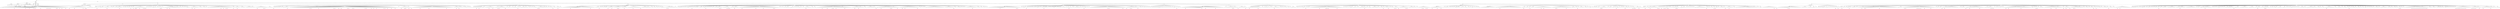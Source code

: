 digraph Tree {
	"t0" [label = "TEI"];
	"t1" [label = "teiHeader"];
	"t2" [label = "fileDesc"];
	"t3" [label = "titleStmt"];
	"t4" [label = "title"];
	"t5" [label = "author"];
	"t6" [label = "principal"];
	"t7" [label = "editor"];
	"t8" [label = "editionStmt"];
	"t9" [label = "edition"];
	"t10" [label = "respStmt"];
	"t11" [label = "name"];
	"t12" [label = "resp"];
	"t13" [label = "respStmt"];
	"t14" [label = "name"];
	"t15" [label = "resp"];
	"t16" [label = "publicationStmt"];
	"t17" [label = "publisher"];
	"t18" [label = "date"];
	"t19" [label = "availability"];
	"t20" [label = "licence"];
	"t21" [label = "idno"];
	"t22" [label = "idno"];
	"t23" [label = "idno"];
	"t24" [label = "idno"];
	"t25" [label = "idno"];
	"t26" [label = "sourceDesc"];
	"t27" [label = "profileDesc"];
	"t28" [label = "creation"];
	"t29" [label = "date"];
	"t30" [label = "langUsage"];
	"t31" [label = "language"];
	"t32" [label = "textClass"];
	"t33" [label = "keywords"];
	"t34" [label = "term"];
	"t35" [label = "text"];
	"t36" [label = "body"];
	"t37" [label = "head"];
	"t38" [label = "div"];
	"t39" [label = "head"];
	"t40" [label = "p"];
	"t41" [label = "hi"];
	"t42" [label = "p"];
	"t43" [label = "p"];
	"t44" [label = "div"];
	"t45" [label = "head"];
	"t46" [label = "div"];
	"t47" [label = "head"];
	"t48" [label = "div"];
	"t49" [label = "head"];
	"t50" [label = "sp"];
	"t51" [label = "l"];
	"t52" [label = "l"];
	"t53" [label = "sp"];
	"t54" [label = "pb"];
	"t55" [label = "l"];
	"t56" [label = "l"];
	"t57" [label = "l"];
	"t58" [label = "l"];
	"t59" [label = "l"];
	"t60" [label = "l"];
	"t61" [label = "l"];
	"t62" [label = "l"];
	"t63" [label = "l"];
	"t64" [label = "hi"];
	"t65" [label = "l"];
	"t66" [label = "l"];
	"t67" [label = "l"];
	"t68" [label = "l"];
	"t69" [label = "l"];
	"t70" [label = "l"];
	"t71" [label = "l"];
	"t72" [label = "l"];
	"t73" [label = "l"];
	"t74" [label = "ref"];
	"t75" [label = "l"];
	"t76" [label = "l"];
	"t77" [label = "l"];
	"t78" [label = "ref"];
	"t79" [label = "l"];
	"t80" [label = "l"];
	"t81" [label = "l"];
	"t82" [label = "hi"];
	"t83" [label = "l"];
	"t84" [label = "pb"];
	"t85" [label = "l"];
	"t86" [label = "hi"];
	"t87" [label = "l"];
	"t88" [label = "l"];
	"t89" [label = "l"];
	"t90" [label = "l"];
	"t91" [label = "hi"];
	"t92" [label = "l"];
	"t93" [label = "l"];
	"t94" [label = "l"];
	"t95" [label = "l"];
	"t96" [label = "l"];
	"t97" [label = "hi"];
	"t98" [label = "l"];
	"t99" [label = "hi"];
	"t100" [label = "l"];
	"t101" [label = "ref"];
	"t102" [label = "l"];
	"t103" [label = "hi"];
	"t104" [label = "l"];
	"t105" [label = "l"];
	"t106" [label = "l"];
	"t107" [label = "l"];
	"t108" [label = "l"];
	"t109" [label = "ref"];
	"t110" [label = "hi"];
	"t111" [label = "l"];
	"t112" [label = "l"];
	"t113" [label = "hi"];
	"t114" [label = "l"];
	"t115" [label = "l"];
	"t116" [label = "pb"];
	"t117" [label = "l"];
	"t118" [label = "l"];
	"t119" [label = "l"];
	"t120" [label = "hi"];
	"t121" [label = "l"];
	"t122" [label = "l"];
	"t123" [label = "sp"];
	"t124" [label = "l"];
	"t125" [label = "hi"];
	"t126" [label = "l"];
	"t127" [label = "l"];
	"t128" [label = "l"];
	"t129" [label = "l"];
	"t130" [label = "ref"];
	"t131" [label = "l"];
	"t132" [label = "l"];
	"t133" [label = "l"];
	"t134" [label = "l"];
	"t135" [label = "l"];
	"t136" [label = "l"];
	"t137" [label = "l"];
	"t138" [label = "hi"];
	"t139" [label = "l"];
	"t140" [label = "l"];
	"t141" [label = "hi"];
	"t142" [label = "pb"];
	"t143" [label = "sp"];
	"t144" [label = "l"];
	"t145" [label = "l"];
	"t146" [label = "l"];
	"t147" [label = "l"];
	"t148" [label = "l"];
	"t149" [label = "l"];
	"t150" [label = "div"];
	"t151" [label = "head"];
	"t152" [label = "sp"];
	"t153" [label = "l"];
	"t154" [label = "l"];
	"t155" [label = "l"];
	"t156" [label = "hi"];
	"t157" [label = "sp"];
	"t158" [label = "l"];
	"t159" [label = "sp"];
	"t160" [label = "l"];
	"t161" [label = "sp"];
	"t162" [label = "pb"];
	"t163" [label = "l"];
	"t164" [label = "l"];
	"t165" [label = "sp"];
	"t166" [label = "l"];
	"t167" [label = "l"];
	"t168" [label = "l"];
	"t169" [label = "ref"];
	"t170" [label = "l"];
	"t171" [label = "l"];
	"t172" [label = "sp"];
	"t173" [label = "l"];
	"t174" [label = "sp"];
	"t175" [label = "l"];
	"t176" [label = "l"];
	"t177" [label = "sp"];
	"t178" [label = "l"];
	"t179" [label = "sp"];
	"t180" [label = "l"];
	"t181" [label = "l"];
	"t182" [label = "l"];
	"t183" [label = "l"];
	"t184" [label = "pb"];
	"t185" [label = "l"];
	"t186" [label = "l"];
	"t187" [label = "sp"];
	"t188" [label = "l"];
	"t189" [label = "sp"];
	"t190" [label = "l"];
	"t191" [label = "l"];
	"t192" [label = "sp"];
	"t193" [label = "l"];
	"t194" [label = "sp"];
	"t195" [label = "l"];
	"t196" [label = "l"];
	"t197" [label = "sp"];
	"t198" [label = "l"];
	"t199" [label = "hi"];
	"t200" [label = "sp"];
	"t201" [label = "l"];
	"t202" [label = "l"];
	"t203" [label = "hi"];
	"t204" [label = "sp"];
	"t205" [label = "l"];
	"t206" [label = "l"];
	"t207" [label = "ref"];
	"t208" [label = "pb"];
	"t209" [label = "l"];
	"t210" [label = "l"];
	"t211" [label = "l"];
	"t212" [label = "hi"];
	"t213" [label = "l"];
	"t214" [label = "l"];
	"t215" [label = "l"];
	"t216" [label = "hi"];
	"t217" [label = "l"];
	"t218" [label = "ref"];
	"t219" [label = "hi"];
	"t220" [label = "sp"];
	"t221" [label = "l"];
	"t222" [label = "l"];
	"t223" [label = "sp"];
	"t224" [label = "l"];
	"t225" [label = "sp"];
	"t226" [label = "l"];
	"t227" [label = "sp"];
	"t228" [label = "l"];
	"t229" [label = "sp"];
	"t230" [label = "l"];
	"t231" [label = "sp"];
	"t232" [label = "pb"];
	"t233" [label = "l"];
	"t234" [label = "l"];
	"t235" [label = "sp"];
	"t236" [label = "l"];
	"t237" [label = "sp"];
	"t238" [label = "l"];
	"t239" [label = "sp"];
	"t240" [label = "l"];
	"t241" [label = "sp"];
	"t242" [label = "l"];
	"t243" [label = "ref"];
	"t244" [label = "ref"];
	"t245" [label = "l"];
	"t246" [label = "sp"];
	"t247" [label = "l"];
	"t248" [label = "sp"];
	"t249" [label = "l"];
	"t250" [label = "l"];
	"t251" [label = "l"];
	"t252" [label = "hi"];
	"t253" [label = "l"];
	"t254" [label = "l"];
	"t255" [label = "pb"];
	"t256" [label = "l"];
	"t257" [label = "l"];
	"t258" [label = "l"];
	"t259" [label = "l"];
	"t260" [label = "l"];
	"t261" [label = "l"];
	"t262" [label = "l"];
	"t263" [label = "sp"];
	"t264" [label = "l"];
	"t265" [label = "sp"];
	"t266" [label = "l"];
	"t267" [label = "sp"];
	"t268" [label = "l"];
	"t269" [label = "sp"];
	"t270" [label = "l"];
	"t271" [label = "sp"];
	"t272" [label = "l"];
	"t273" [label = "sp"];
	"t274" [label = "l"];
	"t275" [label = "sp"];
	"t276" [label = "pb"];
	"t277" [label = "l"];
	"t278" [label = "l"];
	"t279" [label = "sp"];
	"t280" [label = "l"];
	"t281" [label = "l"];
	"t282" [label = "hi"];
	"t283" [label = "l"];
	"t284" [label = "l"];
	"t285" [label = "hi"];
	"t286" [label = "l"];
	"t287" [label = "l"];
	"t288" [label = "l"];
	"t289" [label = "sp"];
	"t290" [label = "l"];
	"t291" [label = "l"];
	"t292" [label = "l"];
	"t293" [label = "sp"];
	"t294" [label = "l"];
	"t295" [label = "l"];
	"t296" [label = "l"];
	"t297" [label = "sp"];
	"t298" [label = "l"];
	"t299" [label = "sp"];
	"t300" [label = "pb"];
	"t301" [label = "l"];
	"t302" [label = "l"];
	"t303" [label = "l"];
	"t304" [label = "l"];
	"t305" [label = "l"];
	"t306" [label = "l"];
	"t307" [label = "l"];
	"t308" [label = "l"];
	"t309" [label = "l"];
	"t310" [label = "l"];
	"t311" [label = "ref"];
	"t312" [label = "l"];
	"t313" [label = "l"];
	"t314" [label = "hi"];
	"t315" [label = "l"];
	"t316" [label = "l"];
	"t317" [label = "hi"];
	"t318" [label = "l"];
	"t319" [label = "hi"];
	"t320" [label = "l"];
	"t321" [label = "l"];
	"t322" [label = "l"];
	"t323" [label = "l"];
	"t324" [label = "sp"];
	"t325" [label = "l"];
	"t326" [label = "hi"];
	"t327" [label = "l"];
	"t328" [label = "sp"];
	"t329" [label = "pb"];
	"t330" [label = "l"];
	"t331" [label = "ref"];
	"t332" [label = "l"];
	"t333" [label = "l"];
	"t334" [label = "sp"];
	"t335" [label = "l"];
	"t336" [label = "l"];
	"t337" [label = "l"];
	"t338" [label = "l"];
	"t339" [label = "sp"];
	"t340" [label = "l"];
	"t341" [label = "l"];
	"t342" [label = "l"];
	"t343" [label = "l"];
	"t344" [label = "l"];
	"t345" [label = "l"];
	"t346" [label = "l"];
	"t347" [label = "sp"];
	"t348" [label = "l"];
	"t349" [label = "sp"];
	"t350" [label = "l"];
	"t351" [label = "l"];
	"t352" [label = "pb"];
	"t353" [label = "l"];
	"t354" [label = "l"];
	"t355" [label = "l"];
	"t356" [label = "l"];
	"t357" [label = "l"];
	"t358" [label = "hi"];
	"t359" [label = "l"];
	"t360" [label = "hi"];
	"t361" [label = "l"];
	"t362" [label = "l"];
	"t363" [label = "sp"];
	"t364" [label = "l"];
	"t365" [label = "l"];
	"t366" [label = "l"];
	"t367" [label = "l"];
	"t368" [label = "div"];
	"t369" [label = "head"];
	"t370" [label = "pb"];
	"t371" [label = "sp"];
	"t372" [label = "l"];
	"t373" [label = "hi"];
	"t374" [label = "l"];
	"t375" [label = "sp"];
	"t376" [label = "l"];
	"t377" [label = "sp"];
	"t378" [label = "l"];
	"t379" [label = "sp"];
	"t380" [label = "l"];
	"t381" [label = "l"];
	"t382" [label = "sp"];
	"t383" [label = "l"];
	"t384" [label = "l"];
	"t385" [label = "sp"];
	"t386" [label = "pb"];
	"t387" [label = "l"];
	"t388" [label = "l"];
	"t389" [label = "l"];
	"t390" [label = "hi"];
	"t391" [label = "l"];
	"t392" [label = "sp"];
	"t393" [label = "l"];
	"t394" [label = "sp"];
	"t395" [label = "l"];
	"t396" [label = "l"];
	"t397" [label = "l"];
	"t398" [label = "l"];
	"t399" [label = "l"];
	"t400" [label = "l"];
	"t401" [label = "l"];
	"t402" [label = "l"];
	"t403" [label = "l"];
	"t404" [label = "l"];
	"t405" [label = "l"];
	"t406" [label = "l"];
	"t407" [label = "l"];
	"t408" [label = "l"];
	"t409" [label = "l"];
	"t410" [label = "l"];
	"t411" [label = "pb"];
	"t412" [label = "l"];
	"t413" [label = "ref"];
	"t414" [label = "l"];
	"t415" [label = "l"];
	"t416" [label = "l"];
	"t417" [label = "l"];
	"t418" [label = "l"];
	"t419" [label = "l"];
	"t420" [label = "hi"];
	"t421" [label = "l"];
	"t422" [label = "l"];
	"t423" [label = "l"];
	"t424" [label = "l"];
	"t425" [label = "l"];
	"t426" [label = "l"];
	"t427" [label = "l"];
	"t428" [label = "l"];
	"t429" [label = "l"];
	"t430" [label = "l"];
	"t431" [label = "l"];
	"t432" [label = "l"];
	"t433" [label = "hi"];
	"t434" [label = "l"];
	"t435" [label = "hi"];
	"t436" [label = "l"];
	"t437" [label = "l"];
	"t438" [label = "l"];
	"t439" [label = "hi"];
	"t440" [label = "l"];
	"t441" [label = "l"];
	"t442" [label = "pb"];
	"t443" [label = "l"];
	"t444" [label = "l"];
	"t445" [label = "l"];
	"t446" [label = "l"];
	"t447" [label = "l"];
	"t448" [label = "hi"];
	"t449" [label = "l"];
	"t450" [label = "hi"];
	"t451" [label = "l"];
	"t452" [label = "l"];
	"t453" [label = "l"];
	"t454" [label = "hi"];
	"t455" [label = "l"];
	"t456" [label = "hi"];
	"t457" [label = "l"];
	"t458" [label = "l"];
	"t459" [label = "l"];
	"t460" [label = "l"];
	"t461" [label = "l"];
	"t462" [label = "l"];
	"t463" [label = "l"];
	"t464" [label = "l"];
	"t465" [label = "l"];
	"t466" [label = "hi"];
	"t467" [label = "l"];
	"t468" [label = "ref"];
	"t469" [label = "l"];
	"t470" [label = "l"];
	"t471" [label = "l"];
	"t472" [label = "l"];
	"t473" [label = "hi"];
	"t474" [label = "l"];
	"t475" [label = "l"];
	"t476" [label = "pb"];
	"t477" [label = "l"];
	"t478" [label = "l"];
	"t479" [label = "hi"];
	"t480" [label = "l"];
	"t481" [label = "l"];
	"t482" [label = "l"];
	"t483" [label = "l"];
	"t484" [label = "l"];
	"t485" [label = "l"];
	"t486" [label = "hi"];
	"t487" [label = "l"];
	"t488" [label = "hi"];
	"t489" [label = "l"];
	"t490" [label = "l"];
	"t491" [label = "ref"];
	"t492" [label = "l"];
	"t493" [label = "l"];
	"t494" [label = "l"];
	"t495" [label = "ref"];
	"t496" [label = "l"];
	"t497" [label = "l"];
	"t498" [label = "l"];
	"t499" [label = "ref"];
	"t500" [label = "l"];
	"t501" [label = "l"];
	"t502" [label = "sp"];
	"t503" [label = "l"];
	"t504" [label = "sp"];
	"t505" [label = "l"];
	"t506" [label = "l"];
	"t507" [label = "pb"];
	"t508" [label = "l"];
	"t509" [label = "l"];
	"t510" [label = "l"];
	"t511" [label = "ref"];
	"t512" [label = "ref"];
	"t513" [label = "l"];
	"t514" [label = "l"];
	"t515" [label = "l"];
	"t516" [label = "ref"];
	"t517" [label = "l"];
	"t518" [label = "sp"];
	"t519" [label = "l"];
	"t520" [label = "hi"];
	"t521" [label = "sp"];
	"t522" [label = "l"];
	"t523" [label = "l"];
	"t524" [label = "l"];
	"t525" [label = "l"];
	"t526" [label = "l"];
	"t527" [label = "l"];
	"t528" [label = "l"];
	"t529" [label = "ref"];
	"t530" [label = "l"];
	"t531" [label = "l"];
	"t532" [label = "l"];
	"t533" [label = "l"];
	"t534" [label = "l"];
	"t535" [label = "l"];
	"t536" [label = "l"];
	"t537" [label = "pb"];
	"t538" [label = "l"];
	"t539" [label = "l"];
	"t540" [label = "l"];
	"t541" [label = "l"];
	"t542" [label = "l"];
	"t543" [label = "l"];
	"t544" [label = "l"];
	"t545" [label = "l"];
	"t546" [label = "l"];
	"t547" [label = "l"];
	"t548" [label = "l"];
	"t549" [label = "l"];
	"t550" [label = "l"];
	"t551" [label = "l"];
	"t552" [label = "hi"];
	"t553" [label = "l"];
	"t554" [label = "l"];
	"t555" [label = "l"];
	"t556" [label = "l"];
	"t557" [label = "l"];
	"t558" [label = "sp"];
	"t559" [label = "l"];
	"t560" [label = "l"];
	"t561" [label = "l"];
	"t562" [label = "hi"];
	"t563" [label = "l"];
	"t564" [label = "l"];
	"t565" [label = "pb"];
	"t566" [label = "l"];
	"t567" [label = "sp"];
	"t568" [label = "l"];
	"t569" [label = "sp"];
	"t570" [label = "l"];
	"t571" [label = "sp"];
	"t572" [label = "l"];
	"t573" [label = "sp"];
	"t574" [label = "l"];
	"t575" [label = "l"];
	"t576" [label = "l"];
	"t577" [label = "sp"];
	"t578" [label = "l"];
	"t579" [label = "sp"];
	"t580" [label = "l"];
	"t581" [label = "sp"];
	"t582" [label = "l"];
	"t583" [label = "div"];
	"t584" [label = "head"];
	"t585" [label = "pb"];
	"t586" [label = "sp"];
	"t587" [label = "l"];
	"t588" [label = "sp"];
	"t589" [label = "l"];
	"t590" [label = "sp"];
	"t591" [label = "l"];
	"t592" [label = "sp"];
	"t593" [label = "l"];
	"t594" [label = "ref"];
	"t595" [label = "sp"];
	"t596" [label = "l"];
	"t597" [label = "l"];
	"t598" [label = "ref"];
	"t599" [label = "l"];
	"t600" [label = "l"];
	"t601" [label = "sp"];
	"t602" [label = "pb"];
	"t603" [label = "l"];
	"t604" [label = "sp"];
	"t605" [label = "l"];
	"t606" [label = "l"];
	"t607" [label = "l"];
	"t608" [label = "l"];
	"t609" [label = "hi"];
	"t610" [label = "l"];
	"t611" [label = "l"];
	"t612" [label = "l"];
	"t613" [label = "hi"];
	"t614" [label = "l"];
	"t615" [label = "sp"];
	"t616" [label = "l"];
	"t617" [label = "sp"];
	"t618" [label = "l"];
	"t619" [label = "l"];
	"t620" [label = "hi"];
	"t621" [label = "l"];
	"t622" [label = "ref"];
	"t623" [label = "l"];
	"t624" [label = "l"];
	"t625" [label = "l"];
	"t626" [label = "l"];
	"t627" [label = "l"];
	"t628" [label = "pb"];
	"t629" [label = "sp"];
	"t630" [label = "l"];
	"t631" [label = "sp"];
	"t632" [label = "l"];
	"t633" [label = "l"];
	"t634" [label = "l"];
	"t635" [label = "sp"];
	"t636" [label = "l"];
	"t637" [label = "sp"];
	"t638" [label = "l"];
	"t639" [label = "l"];
	"t640" [label = "l"];
	"t641" [label = "l"];
	"t642" [label = "sp"];
	"t643" [label = "l"];
	"t644" [label = "hi"];
	"t645" [label = "sp"];
	"t646" [label = "l"];
	"t647" [label = "sp"];
	"t648" [label = "l"];
	"t649" [label = "sp"];
	"t650" [label = "pb"];
	"t651" [label = "l"];
	"t652" [label = "l"];
	"t653" [label = "l"];
	"t654" [label = "l"];
	"t655" [label = "sp"];
	"t656" [label = "l"];
	"t657" [label = "sp"];
	"t658" [label = "l"];
	"t659" [label = "l"];
	"t660" [label = "sp"];
	"t661" [label = "l"];
	"t662" [label = "sp"];
	"t663" [label = "l"];
	"t664" [label = "sp"];
	"t665" [label = "l"];
	"t666" [label = "l"];
	"t667" [label = "l"];
	"t668" [label = "sp"];
	"t669" [label = "l"];
	"t670" [label = "ref"];
	"t671" [label = "l"];
	"t672" [label = "pb"];
	"t673" [label = "l"];
	"t674" [label = "l"];
	"t675" [label = "l"];
	"t676" [label = "l"];
	"t677" [label = "l"];
	"t678" [label = "sp"];
	"t679" [label = "l"];
	"t680" [label = "sp"];
	"t681" [label = "l"];
	"t682" [label = "sp"];
	"t683" [label = "l"];
	"t684" [label = "sp"];
	"t685" [label = "l"];
	"t686" [label = "l"];
	"t687" [label = "l"];
	"t688" [label = "hi"];
	"t689" [label = "sp"];
	"t690" [label = "l"];
	"t691" [label = "l"];
	"t692" [label = "sp"];
	"t693" [label = "l"];
	"t694" [label = "l"];
	"t695" [label = "pb"];
	"t696" [label = "l"];
	"t697" [label = "l"];
	"t698" [label = "sp"];
	"t699" [label = "l"];
	"t700" [label = "div"];
	"t701" [label = "head"];
	"t702" [label = "pb"];
	"t703" [label = "div"];
	"t704" [label = "head"];
	"t705" [label = "sp"];
	"t706" [label = "l"];
	"t707" [label = "sp"];
	"t708" [label = "l"];
	"t709" [label = "sp"];
	"t710" [label = "l"];
	"t711" [label = "l"];
	"t712" [label = "l"];
	"t713" [label = "l"];
	"t714" [label = "l"];
	"t715" [label = "pb"];
	"t716" [label = "l"];
	"t717" [label = "l"];
	"t718" [label = "l"];
	"t719" [label = "l"];
	"t720" [label = "l"];
	"t721" [label = "l"];
	"t722" [label = "l"];
	"t723" [label = "l"];
	"t724" [label = "l"];
	"t725" [label = "l"];
	"t726" [label = "l"];
	"t727" [label = "l"];
	"t728" [label = "l"];
	"t729" [label = "l"];
	"t730" [label = "l"];
	"t731" [label = "l"];
	"t732" [label = "hi"];
	"t733" [label = "l"];
	"t734" [label = "l"];
	"t735" [label = "l"];
	"t736" [label = "sp"];
	"t737" [label = "l"];
	"t738" [label = "l"];
	"t739" [label = "l"];
	"t740" [label = "l"];
	"t741" [label = "pb"];
	"t742" [label = "sp"];
	"t743" [label = "l"];
	"t744" [label = "sp"];
	"t745" [label = "l"];
	"t746" [label = "sp"];
	"t747" [label = "l"];
	"t748" [label = "sp"];
	"t749" [label = "l"];
	"t750" [label = "l"];
	"t751" [label = "l"];
	"t752" [label = "sp"];
	"t753" [label = "l"];
	"t754" [label = "hi"];
	"t755" [label = "l"];
	"t756" [label = "l"];
	"t757" [label = "l"];
	"t758" [label = "hi"];
	"t759" [label = "l"];
	"t760" [label = "sp"];
	"t761" [label = "l"];
	"t762" [label = "l"];
	"t763" [label = "l"];
	"t764" [label = "l"];
	"t765" [label = "ref"];
	"t766" [label = "pb"];
	"t767" [label = "l"];
	"t768" [label = "l"];
	"t769" [label = "sp"];
	"t770" [label = "l"];
	"t771" [label = "l"];
	"t772" [label = "l"];
	"t773" [label = "hi"];
	"t774" [label = "l"];
	"t775" [label = "l"];
	"t776" [label = "sp"];
	"t777" [label = "l"];
	"t778" [label = "l"];
	"t779" [label = "l"];
	"t780" [label = "l"];
	"t781" [label = "l"];
	"t782" [label = "hi"];
	"t783" [label = "l"];
	"t784" [label = "l"];
	"t785" [label = "l"];
	"t786" [label = "l"];
	"t787" [label = "l"];
	"t788" [label = "l"];
	"t789" [label = "pb"];
	"t790" [label = "sp"];
	"t791" [label = "l"];
	"t792" [label = "l"];
	"t793" [label = "l"];
	"t794" [label = "l"];
	"t795" [label = "l"];
	"t796" [label = "l"];
	"t797" [label = "l"];
	"t798" [label = "sp"];
	"t799" [label = "l"];
	"t800" [label = "sp"];
	"t801" [label = "l"];
	"t802" [label = "l"];
	"t803" [label = "sp"];
	"t804" [label = "l"];
	"t805" [label = "l"];
	"t806" [label = "sp"];
	"t807" [label = "l"];
	"t808" [label = "l"];
	"t809" [label = "sp"];
	"t810" [label = "l"];
	"t811" [label = "sp"];
	"t812" [label = "l"];
	"t813" [label = "sp"];
	"t814" [label = "pb"];
	"t815" [label = "l"];
	"t816" [label = "l"];
	"t817" [label = "sp"];
	"t818" [label = "l"];
	"t819" [label = "l"];
	"t820" [label = "hi"];
	"t821" [label = "l"];
	"t822" [label = "hi"];
	"t823" [label = "l"];
	"t824" [label = "l"];
	"t825" [label = "l"];
	"t826" [label = "l"];
	"t827" [label = "l"];
	"t828" [label = "sp"];
	"t829" [label = "l"];
	"t830" [label = "sp"];
	"t831" [label = "l"];
	"t832" [label = "div"];
	"t833" [label = "head"];
	"t834" [label = "pb"];
	"t835" [label = "sp"];
	"t836" [label = "l"];
	"t837" [label = "sp"];
	"t838" [label = "l"];
	"t839" [label = "l"];
	"t840" [label = "l"];
	"t841" [label = "sp"];
	"t842" [label = "l"];
	"t843" [label = "sp"];
	"t844" [label = "l"];
	"t845" [label = "sp"];
	"t846" [label = "l"];
	"t847" [label = "sp"];
	"t848" [label = "l"];
	"t849" [label = "sp"];
	"t850" [label = "pb"];
	"t851" [label = "l"];
	"t852" [label = "sp"];
	"t853" [label = "l"];
	"t854" [label = "sp"];
	"t855" [label = "l"];
	"t856" [label = "hi"];
	"t857" [label = "sp"];
	"t858" [label = "l"];
	"t859" [label = "sp"];
	"t860" [label = "l"];
	"t861" [label = "sp"];
	"t862" [label = "l"];
	"t863" [label = "l"];
	"t864" [label = "l"];
	"t865" [label = "sp"];
	"t866" [label = "l"];
	"t867" [label = "l"];
	"t868" [label = "l"];
	"t869" [label = "sp"];
	"t870" [label = "l"];
	"t871" [label = "sp"];
	"t872" [label = "pb"];
	"t873" [label = "l"];
	"t874" [label = "hi"];
	"t875" [label = "sp"];
	"t876" [label = "l"];
	"t877" [label = "sp"];
	"t878" [label = "l"];
	"t879" [label = "sp"];
	"t880" [label = "l"];
	"t881" [label = "sp"];
	"t882" [label = "l"];
	"t883" [label = "sp"];
	"t884" [label = "l"];
	"t885" [label = "l"];
	"t886" [label = "sp"];
	"t887" [label = "l"];
	"t888" [label = "sp"];
	"t889" [label = "l"];
	"t890" [label = "l"];
	"t891" [label = "l"];
	"t892" [label = "l"];
	"t893" [label = "pb"];
	"t894" [label = "l"];
	"t895" [label = "hi"];
	"t896" [label = "l"];
	"t897" [label = "sp"];
	"t898" [label = "l"];
	"t899" [label = "l"];
	"t900" [label = "l"];
	"t901" [label = "l"];
	"t902" [label = "hi"];
	"t903" [label = "l"];
	"t904" [label = "hi"];
	"t905" [label = "ref"];
	"t906" [label = "l"];
	"t907" [label = "sp"];
	"t908" [label = "l"];
	"t909" [label = "sp"];
	"t910" [label = "l"];
	"t911" [label = "l"];
	"t912" [label = "l"];
	"t913" [label = "ref"];
	"t914" [label = "l"];
	"t915" [label = "l"];
	"t916" [label = "l"];
	"t917" [label = "sp"];
	"t918" [label = "l"];
	"t919" [label = "l"];
	"t920" [label = "l"];
	"t921" [label = "pb"];
	"t922" [label = "l"];
	"t923" [label = "l"];
	"t924" [label = "l"];
	"t925" [label = "l"];
	"t926" [label = "l"];
	"t927" [label = "l"];
	"t928" [label = "l"];
	"t929" [label = "l"];
	"t930" [label = "l"];
	"t931" [label = "l"];
	"t932" [label = "l"];
	"t933" [label = "hi"];
	"t934" [label = "l"];
	"t935" [label = "l"];
	"t936" [label = "l"];
	"t937" [label = "l"];
	"t938" [label = "l"];
	"t939" [label = "l"];
	"t940" [label = "hi"];
	"t941" [label = "l"];
	"t942" [label = "l"];
	"t943" [label = "l"];
	"t944" [label = "l"];
	"t945" [label = "l"];
	"t946" [label = "l"];
	"t947" [label = "l"];
	"t948" [label = "l"];
	"t949" [label = "pb"];
	"t950" [label = "l"];
	"t951" [label = "ref"];
	"t952" [label = "l"];
	"t953" [label = "l"];
	"t954" [label = "l"];
	"t955" [label = "sp"];
	"t956" [label = "l"];
	"t957" [label = "sp"];
	"t958" [label = "l"];
	"t959" [label = "sp"];
	"t960" [label = "l"];
	"t961" [label = "sp"];
	"t962" [label = "l"];
	"t963" [label = "sp"];
	"t964" [label = "l"];
	"t965" [label = "l"];
	"t966" [label = "l"];
	"t967" [label = "l"];
	"t968" [label = "l"];
	"t969" [label = "sp"];
	"t970" [label = "pb"];
	"t971" [label = "l"];
	"t972" [label = "l"];
	"t973" [label = "sp"];
	"t974" [label = "l"];
	"t975" [label = "sp"];
	"t976" [label = "l"];
	"t977" [label = "sp"];
	"t978" [label = "l"];
	"t979" [label = "sp"];
	"t980" [label = "l"];
	"t981" [label = "l"];
	"t982" [label = "l"];
	"t983" [label = "sp"];
	"t984" [label = "l"];
	"t985" [label = "sp"];
	"t986" [label = "l"];
	"t987" [label = "sp"];
	"t988" [label = "l"];
	"t989" [label = "l"];
	"t990" [label = "pb"];
	"t991" [label = "l"];
	"t992" [label = "l"];
	"t993" [label = "l"];
	"t994" [label = "l"];
	"t995" [label = "sp"];
	"t996" [label = "l"];
	"t997" [label = "l"];
	"t998" [label = "sp"];
	"t999" [label = "l"];
	"t1000" [label = "l"];
	"t1001" [label = "sp"];
	"t1002" [label = "l"];
	"t1003" [label = "l"];
	"t1004" [label = "l"];
	"t1005" [label = "l"];
	"t1006" [label = "l"];
	"t1007" [label = "hi"];
	"t1008" [label = "l"];
	"t1009" [label = "l"];
	"t1010" [label = "l"];
	"t1011" [label = "l"];
	"t1012" [label = "pb"];
	"t1013" [label = "l"];
	"t1014" [label = "l"];
	"t1015" [label = "l"];
	"t1016" [label = "l"];
	"t1017" [label = "hi"];
	"t1018" [label = "l"];
	"t1019" [label = "hi"];
	"t1020" [label = "l"];
	"t1021" [label = "l"];
	"t1022" [label = "hi"];
	"t1023" [label = "l"];
	"t1024" [label = "l"];
	"t1025" [label = "l"];
	"t1026" [label = "l"];
	"t1027" [label = "l"];
	"t1028" [label = "l"];
	"t1029" [label = "l"];
	"t1030" [label = "ref"];
	"t1031" [label = "l"];
	"t1032" [label = "l"];
	"t1033" [label = "l"];
	"t1034" [label = "l"];
	"t1035" [label = "sp"];
	"t1036" [label = "l"];
	"t1037" [label = "sp"];
	"t1038" [label = "l"];
	"t1039" [label = "l"];
	"t1040" [label = "l"];
	"t1041" [label = "pb"];
	"t1042" [label = "l"];
	"t1043" [label = "l"];
	"t1044" [label = "l"];
	"t1045" [label = "hi"];
	"t1046" [label = "l"];
	"t1047" [label = "l"];
	"t1048" [label = "l"];
	"t1049" [label = "sp"];
	"t1050" [label = "l"];
	"t1051" [label = "sp"];
	"t1052" [label = "l"];
	"t1053" [label = "l"];
	"t1054" [label = "sp"];
	"t1055" [label = "l"];
	"t1056" [label = "l"];
	"t1057" [label = "l"];
	"t1058" [label = "l"];
	"t1059" [label = "l"];
	"t1060" [label = "l"];
	"t1061" [label = "l"];
	"t1062" [label = "sp"];
	"t1063" [label = "l"];
	"t1064" [label = "hi"];
	"t1065" [label = "sp"];
	"t1066" [label = "pb"];
	"t1067" [label = "l"];
	"t1068" [label = "l"];
	"t1069" [label = "l"];
	"t1070" [label = "hi"];
	"t1071" [label = "l"];
	"t1072" [label = "l"];
	"t1073" [label = "l"];
	"t1074" [label = "l"];
	"t1075" [label = "l"];
	"t1076" [label = "l"];
	"t1077" [label = "l"];
	"t1078" [label = "l"];
	"t1079" [label = "hi"];
	"t1080" [label = "hi"];
	"t1081" [label = "l"];
	"t1082" [label = "l"];
	"t1083" [label = "l"];
	"t1084" [label = "l"];
	"t1085" [label = "l"];
	"t1086" [label = "hi"];
	"t1087" [label = "sp"];
	"t1088" [label = "l"];
	"t1089" [label = "sp"];
	"t1090" [label = "l"];
	"t1091" [label = "l"];
	"t1092" [label = "l"];
	"t1093" [label = "pb"];
	"t1094" [label = "l"];
	"t1095" [label = "l"];
	"t1096" [label = "hi"];
	"t1097" [label = "l"];
	"t1098" [label = "l"];
	"t1099" [label = "l"];
	"t1100" [label = "l"];
	"t1101" [label = "l"];
	"t1102" [label = "l"];
	"t1103" [label = "l"];
	"t1104" [label = "l"];
	"t1105" [label = "l"];
	"t1106" [label = "l"];
	"t1107" [label = "hi"];
	"t1108" [label = "l"];
	"t1109" [label = "sp"];
	"t1110" [label = "l"];
	"t1111" [label = "l"];
	"t1112" [label = "sp"];
	"t1113" [label = "l"];
	"t1114" [label = "sp"];
	"t1115" [label = "l"];
	"t1116" [label = "sp"];
	"t1117" [label = "l"];
	"t1118" [label = "sp"];
	"t1119" [label = "pb"];
	"t1120" [label = "l"];
	"t1121" [label = "l"];
	"t1122" [label = "l"];
	"t1123" [label = "l"];
	"t1124" [label = "l"];
	"t1125" [label = "l"];
	"t1126" [label = "l"];
	"t1127" [label = "l"];
	"t1128" [label = "l"];
	"t1129" [label = "l"];
	"t1130" [label = "l"];
	"t1131" [label = "l"];
	"t1132" [label = "l"];
	"t1133" [label = "l"];
	"t1134" [label = "sp"];
	"t1135" [label = "l"];
	"t1136" [label = "l"];
	"t1137" [label = "l"];
	"t1138" [label = "l"];
	"t1139" [label = "l"];
	"t1140" [label = "l"];
	"t1141" [label = "l"];
	"t1142" [label = "l"];
	"t1143" [label = "pb"];
	"t1144" [label = "sp"];
	"t1145" [label = "l"];
	"t1146" [label = "l"];
	"t1147" [label = "sp"];
	"t1148" [label = "l"];
	"t1149" [label = "l"];
	"t1150" [label = "l"];
	"t1151" [label = "l"];
	"t1152" [label = "sp"];
	"t1153" [label = "l"];
	"t1154" [label = "sp"];
	"t1155" [label = "l"];
	"t1156" [label = "sp"];
	"t1157" [label = "l"];
	"t1158" [label = "sp"];
	"t1159" [label = "l"];
	"t1160" [label = "l"];
	"t1161" [label = "l"];
	"t1162" [label = "l"];
	"t1163" [label = "l"];
	"t1164" [label = "l"];
	"t1165" [label = "pb"];
	"t1166" [label = "l"];
	"t1167" [label = "l"];
	"t1168" [label = "l"];
	"t1169" [label = "sp"];
	"t1170" [label = "l"];
	"t1171" [label = "l"];
	"t1172" [label = "l"];
	"t1173" [label = "sp"];
	"t1174" [label = "l"];
	"t1175" [label = "l"];
	"t1176" [label = "sp"];
	"t1177" [label = "l"];
	"t1178" [label = "l"];
	"t1179" [label = "sp"];
	"t1180" [label = "l"];
	"t1181" [label = "sp"];
	"t1182" [label = "l"];
	"t1183" [label = "div"];
	"t1184" [label = "head"];
	"t1185" [label = "div"];
	"t1186" [label = "head"];
	"t1187" [label = "sp"];
	"t1188" [label = "l"];
	"t1189" [label = "l"];
	"t1190" [label = "l"];
	"t1191" [label = "l"];
	"t1192" [label = "l"];
	"t1193" [label = "l"];
	"t1194" [label = "l"];
	"t1195" [label = "l"];
	"t1196" [label = "l"];
	"t1197" [label = "l"];
	"t1198" [label = "pb"];
	"t1199" [label = "l"];
	"t1200" [label = "l"];
	"t1201" [label = "l"];
	"t1202" [label = "l"];
	"t1203" [label = "l"];
	"t1204" [label = "l"];
	"t1205" [label = "l"];
	"t1206" [label = "l"];
	"t1207" [label = "l"];
	"t1208" [label = "l"];
	"t1209" [label = "l"];
	"t1210" [label = "l"];
	"t1211" [label = "l"];
	"t1212" [label = "ref"];
	"t1213" [label = "l"];
	"t1214" [label = "hi"];
	"t1215" [label = "l"];
	"t1216" [label = "l"];
	"t1217" [label = "sp"];
	"t1218" [label = "l"];
	"t1219" [label = "sp"];
	"t1220" [label = "l"];
	"t1221" [label = "sp"];
	"t1222" [label = "pb"];
	"t1223" [label = "l"];
	"t1224" [label = "sp"];
	"t1225" [label = "l"];
	"t1226" [label = "ref"];
	"t1227" [label = "l"];
	"t1228" [label = "sp"];
	"t1229" [label = "l"];
	"t1230" [label = "sp"];
	"t1231" [label = "l"];
	"t1232" [label = "sp"];
	"t1233" [label = "l"];
	"t1234" [label = "sp"];
	"t1235" [label = "l"];
	"t1236" [label = "sp"];
	"t1237" [label = "l"];
	"t1238" [label = "sp"];
	"t1239" [label = "l"];
	"t1240" [label = "sp"];
	"t1241" [label = "l"];
	"t1242" [label = "sp"];
	"t1243" [label = "pb"];
	"t1244" [label = "l"];
	"t1245" [label = "sp"];
	"t1246" [label = "l"];
	"t1247" [label = "sp"];
	"t1248" [label = "l"];
	"t1249" [label = "sp"];
	"t1250" [label = "l"];
	"t1251" [label = "l"];
	"t1252" [label = "hi"];
	"t1253" [label = "l"];
	"t1254" [label = "l"];
	"t1255" [label = "l"];
	"t1256" [label = "sp"];
	"t1257" [label = "l"];
	"t1258" [label = "sp"];
	"t1259" [label = "l"];
	"t1260" [label = "sp"];
	"t1261" [label = "l"];
	"t1262" [label = "sp"];
	"t1263" [label = "l"];
	"t1264" [label = "sp"];
	"t1265" [label = "pb"];
	"t1266" [label = "l"];
	"t1267" [label = "sp"];
	"t1268" [label = "l"];
	"t1269" [label = "sp"];
	"t1270" [label = "l"];
	"t1271" [label = "sp"];
	"t1272" [label = "l"];
	"t1273" [label = "l"];
	"t1274" [label = "l"];
	"t1275" [label = "sp"];
	"t1276" [label = "l"];
	"t1277" [label = "sp"];
	"t1278" [label = "l"];
	"t1279" [label = "l"];
	"t1280" [label = "sp"];
	"t1281" [label = "l"];
	"t1282" [label = "sp"];
	"t1283" [label = "l"];
	"t1284" [label = "l"];
	"t1285" [label = "pb"];
	"t1286" [label = "l"];
	"t1287" [label = "sp"];
	"t1288" [label = "l"];
	"t1289" [label = "sp"];
	"t1290" [label = "l"];
	"t1291" [label = "sp"];
	"t1292" [label = "l"];
	"t1293" [label = "sp"];
	"t1294" [label = "l"];
	"t1295" [label = "l"];
	"t1296" [label = "l"];
	"t1297" [label = "l"];
	"t1298" [label = "sp"];
	"t1299" [label = "l"];
	"t1300" [label = "sp"];
	"t1301" [label = "l"];
	"t1302" [label = "sp"];
	"t1303" [label = "l"];
	"t1304" [label = "sp"];
	"t1305" [label = "l"];
	"t1306" [label = "hi"];
	"t1307" [label = "sp"];
	"t1308" [label = "pb"];
	"t1309" [label = "l"];
	"t1310" [label = "sp"];
	"t1311" [label = "l"];
	"t1312" [label = "sp"];
	"t1313" [label = "l"];
	"t1314" [label = "sp"];
	"t1315" [label = "l"];
	"t1316" [label = "l"];
	"t1317" [label = "l"];
	"t1318" [label = "l"];
	"t1319" [label = "l"];
	"t1320" [label = "l"];
	"t1321" [label = "l"];
	"t1322" [label = "l"];
	"t1323" [label = "l"];
	"t1324" [label = "l"];
	"t1325" [label = "l"];
	"t1326" [label = "l"];
	"t1327" [label = "l"];
	"t1328" [label = "l"];
	"t1329" [label = "l"];
	"t1330" [label = "hi"];
	"t1331" [label = "l"];
	"t1332" [label = "pb"];
	"t1333" [label = "l"];
	"t1334" [label = "l"];
	"t1335" [label = "l"];
	"t1336" [label = "l"];
	"t1337" [label = "l"];
	"t1338" [label = "l"];
	"t1339" [label = "l"];
	"t1340" [label = "l"];
	"t1341" [label = "l"];
	"t1342" [label = "l"];
	"t1343" [label = "l"];
	"t1344" [label = "ref"];
	"t1345" [label = "l"];
	"t1346" [label = "l"];
	"t1347" [label = "sp"];
	"t1348" [label = "l"];
	"t1349" [label = "hi"];
	"t1350" [label = "l"];
	"t1351" [label = "l"];
	"t1352" [label = "l"];
	"t1353" [label = "hi"];
	"t1354" [label = "l"];
	"t1355" [label = "hi"];
	"t1356" [label = "l"];
	"t1357" [label = "l"];
	"t1358" [label = "l"];
	"t1359" [label = "l"];
	"t1360" [label = "l"];
	"t1361" [label = "pb"];
	"t1362" [label = "sp"];
	"t1363" [label = "l"];
	"t1364" [label = "sp"];
	"t1365" [label = "l"];
	"t1366" [label = "l"];
	"t1367" [label = "sp"];
	"t1368" [label = "l"];
	"t1369" [label = "sp"];
	"t1370" [label = "l"];
	"t1371" [label = "l"];
	"t1372" [label = "sp"];
	"t1373" [label = "l"];
	"t1374" [label = "sp"];
	"t1375" [label = "l"];
	"t1376" [label = "sp"];
	"t1377" [label = "l"];
	"t1378" [label = "sp"];
	"t1379" [label = "l"];
	"t1380" [label = "div"];
	"t1381" [label = "head"];
	"t1382" [label = "pb"];
	"t1383" [label = "sp"];
	"t1384" [label = "l"];
	"t1385" [label = "sp"];
	"t1386" [label = "l"];
	"t1387" [label = "sp"];
	"t1388" [label = "l"];
	"t1389" [label = "sp"];
	"t1390" [label = "l"];
	"t1391" [label = "sp"];
	"t1392" [label = "l"];
	"t1393" [label = "sp"];
	"t1394" [label = "l"];
	"t1395" [label = "sp"];
	"t1396" [label = "pb"];
	"t1397" [label = "l"];
	"t1398" [label = "sp"];
	"t1399" [label = "l"];
	"t1400" [label = "l"];
	"t1401" [label = "sp"];
	"t1402" [label = "l"];
	"t1403" [label = "sp"];
	"t1404" [label = "l"];
	"t1405" [label = "sp"];
	"t1406" [label = "l"];
	"t1407" [label = "sp"];
	"t1408" [label = "l"];
	"t1409" [label = "sp"];
	"t1410" [label = "l"];
	"t1411" [label = "sp"];
	"t1412" [label = "l"];
	"t1413" [label = "l"];
	"t1414" [label = "sp"];
	"t1415" [label = "l"];
	"t1416" [label = "sp"];
	"t1417" [label = "pb"];
	"t1418" [label = "l"];
	"t1419" [label = "sp"];
	"t1420" [label = "l"];
	"t1421" [label = "hi"];
	"t1422" [label = "sp"];
	"t1423" [label = "l"];
	"t1424" [label = "l"];
	"t1425" [label = "sp"];
	"t1426" [label = "l"];
	"t1427" [label = "div"];
	"t1428" [label = "head"];
	"t1429" [label = "sp"];
	"t1430" [label = "l"];
	"t1431" [label = "l"];
	"t1432" [label = "l"];
	"t1433" [label = "l"];
	"t1434" [label = "pb"];
	"t1435" [label = "l"];
	"t1436" [label = "l"];
	"t1437" [label = "l"];
	"t1438" [label = "l"];
	"t1439" [label = "l"];
	"t1440" [label = "l"];
	"t1441" [label = "l"];
	"t1442" [label = "l"];
	"t1443" [label = "l"];
	"t1444" [label = "l"];
	"t1445" [label = "l"];
	"t1446" [label = "l"];
	"t1447" [label = "l"];
	"t1448" [label = "hi"];
	"t1449" [label = "l"];
	"t1450" [label = "l"];
	"t1451" [label = "l"];
	"t1452" [label = "hi"];
	"t1453" [label = "l"];
	"t1454" [label = "l"];
	"t1455" [label = "l"];
	"t1456" [label = "l"];
	"t1457" [label = "l"];
	"t1458" [label = "l"];
	"t1459" [label = "l"];
	"t1460" [label = "l"];
	"t1461" [label = "pb"];
	"t1462" [label = "l"];
	"t1463" [label = "l"];
	"t1464" [label = "l"];
	"t1465" [label = "l"];
	"t1466" [label = "l"];
	"t1467" [label = "l"];
	"t1468" [label = "sp"];
	"t1469" [label = "l"];
	"t1470" [label = "sp"];
	"t1471" [label = "l"];
	"t1472" [label = "l"];
	"t1473" [label = "l"];
	"t1474" [label = "l"];
	"t1475" [label = "l"];
	"t1476" [label = "l"];
	"t1477" [label = "l"];
	"t1478" [label = "hi"];
	"t1479" [label = "hi"];
	"t1480" [label = "l"];
	"t1481" [label = "l"];
	"t1482" [label = "l"];
	"t1483" [label = "sp"];
	"t1484" [label = "l"];
	"t1485" [label = "hi"];
	"t1486" [label = "sp"];
	"t1487" [label = "pb"];
	"t1488" [label = "l"];
	"t1489" [label = "l"];
	"t1490" [label = "l"];
	"t1491" [label = "l"];
	"t1492" [label = "l"];
	"t1493" [label = "hi"];
	"t1494" [label = "sp"];
	"t1495" [label = "l"];
	"t1496" [label = "div"];
	"t1497" [label = "head"];
	"t1498" [label = "pb"];
	"t1499" [label = "sp"];
	"t1500" [label = "l"];
	"t1501" [label = "l"];
	"t1502" [label = "ref"];
	"t1503" [label = "sp"];
	"t1504" [label = "l"];
	"t1505" [label = "sp"];
	"t1506" [label = "l"];
	"t1507" [label = "sp"];
	"t1508" [label = "l"];
	"t1509" [label = "sp"];
	"t1510" [label = "l"];
	"t1511" [label = "l"];
	"t1512" [label = "l"];
	"t1513" [label = "l"];
	"t1514" [label = "pb"];
	"t1515" [label = "l"];
	"t1516" [label = "l"];
	"t1517" [label = "sp"];
	"t1518" [label = "l"];
	"t1519" [label = "sp"];
	"t1520" [label = "l"];
	"t1521" [label = "sp"];
	"t1522" [label = "l"];
	"t1523" [label = "l"];
	"t1524" [label = "l"];
	"t1525" [label = "l"];
	"t1526" [label = "sp"];
	"t1527" [label = "l"];
	"t1528" [label = "sp"];
	"t1529" [label = "l"];
	"t1530" [label = "sp"];
	"t1531" [label = "l"];
	"t1532" [label = "sp"];
	"t1533" [label = "l"];
	"t1534" [label = "l"];
	"t1535" [label = "pb"];
	"t1536" [label = "l"];
	"t1537" [label = "l"];
	"t1538" [label = "l"];
	"t1539" [label = "l"];
	"t1540" [label = "sp"];
	"t1541" [label = "l"];
	"t1542" [label = "l"];
	"t1543" [label = "sp"];
	"t1544" [label = "l"];
	"t1545" [label = "sp"];
	"t1546" [label = "l"];
	"t1547" [label = "sp"];
	"t1548" [label = "l"];
	"t1549" [label = "l"];
	"t1550" [label = "sp"];
	"t1551" [label = "l"];
	"t1552" [label = "l"];
	"t1553" [label = "sp"];
	"t1554" [label = "l"];
	"t1555" [label = "sp"];
	"t1556" [label = "pb"];
	"t1557" [label = "l"];
	"t1558" [label = "l"];
	"t1559" [label = "l"];
	"t1560" [label = "div"];
	"t1561" [label = "head"];
	"t1562" [label = "sp"];
	"t1563" [label = "l"];
	"t1564" [label = "l"];
	"t1565" [label = "sp"];
	"t1566" [label = "l"];
	"t1567" [label = "sp"];
	"t1568" [label = "l"];
	"t1569" [label = "sp"];
	"t1570" [label = "l"];
	"t1571" [label = "sp"];
	"t1572" [label = "pb"];
	"t1573" [label = "l"];
	"t1574" [label = "sp"];
	"t1575" [label = "l"];
	"t1576" [label = "hi"];
	"t1577" [label = "sp"];
	"t1578" [label = "l"];
	"t1579" [label = "l"];
	"t1580" [label = "l"];
	"t1581" [label = "sp"];
	"t1582" [label = "l"];
	"t1583" [label = "l"];
	"t1584" [label = "l"];
	"t1585" [label = "l"];
	"t1586" [label = "l"];
	"t1587" [label = "l"];
	"t1588" [label = "l"];
	"t1589" [label = "l"];
	"t1590" [label = "ref"];
	"t1591" [label = "l"];
	"t1592" [label = "l"];
	"t1593" [label = "l"];
	"t1594" [label = "l"];
	"t1595" [label = "l"];
	"t1596" [label = "l"];
	"t1597" [label = "ref"];
	"t1598" [label = "hi"];
	"t1599" [label = "l"];
	"t1600" [label = "pb"];
	"t1601" [label = "l"];
	"t1602" [label = "l"];
	"t1603" [label = "l"];
	"t1604" [label = "l"];
	"t1605" [label = "l"];
	"t1606" [label = "l"];
	"t1607" [label = "l"];
	"t1608" [label = "hi"];
	"t1609" [label = "l"];
	"t1610" [label = "l"];
	"t1611" [label = "l"];
	"t1612" [label = "l"];
	"t1613" [label = "sp"];
	"t1614" [label = "l"];
	"t1615" [label = "sp"];
	"t1616" [label = "l"];
	"t1617" [label = "sp"];
	"t1618" [label = "l"];
	"t1619" [label = "l"];
	"t1620" [label = "sp"];
	"t1621" [label = "l"];
	"t1622" [label = "sp"];
	"t1623" [label = "l"];
	"t1624" [label = "sp"];
	"t1625" [label = "pb"];
	"t1626" [label = "l"];
	"t1627" [label = "sp"];
	"t1628" [label = "l"];
	"t1629" [label = "l"];
	"t1630" [label = "l"];
	"t1631" [label = "sp"];
	"t1632" [label = "l"];
	"t1633" [label = "sp"];
	"t1634" [label = "l"];
	"t1635" [label = "sp"];
	"t1636" [label = "l"];
	"t1637" [label = "l"];
	"t1638" [label = "l"];
	"t1639" [label = "l"];
	"t1640" [label = "l"];
	"t1641" [label = "hi"];
	"t1642" [label = "l"];
	"t1643" [label = "sp"];
	"t1644" [label = "l"];
	"t1645" [label = "sp"];
	"t1646" [label = "l"];
	"t1647" [label = "sp"];
	"t1648" [label = "pb"];
	"t1649" [label = "l"];
	"t1650" [label = "sp"];
	"t1651" [label = "l"];
	"t1652" [label = "l"];
	"t1653" [label = "l"];
	"t1654" [label = "l"];
	"t1655" [label = "l"];
	"t1656" [label = "l"];
	"t1657" [label = "sp"];
	"t1658" [label = "l"];
	"t1659" [label = "sp"];
	"t1660" [label = "l"];
	"t1661" [label = "l"];
	"t1662" [label = "l"];
	"t1663" [label = "hi"];
	"t1664" [label = "sp"];
	"t1665" [label = "l"];
	"t1666" [label = "sp"];
	"t1667" [label = "l"];
	"t1668" [label = "l"];
	"t1669" [label = "l"];
	"t1670" [label = "pb"];
	"t1671" [label = "sp"];
	"t1672" [label = "l"];
	"t1673" [label = "sp"];
	"t1674" [label = "l"];
	"t1675" [label = "sp"];
	"t1676" [label = "l"];
	"t1677" [label = "l"];
	"t1678" [label = "sp"];
	"t1679" [label = "l"];
	"t1680" [label = "hi"];
	"t1681" [label = "l"];
	"t1682" [label = "hi"];
	"t1683" [label = "l"];
	"t1684" [label = "l"];
	"t1685" [label = "ref"];
	"t1686" [label = "sp"];
	"t1687" [label = "l"];
	"t1688" [label = "l"];
	"t1689" [label = "l"];
	"t1690" [label = "l"];
	"t1691" [label = "l"];
	"t1692" [label = "l"];
	"t1693" [label = "ref"];
	"t1694" [label = "l"];
	"t1695" [label = "hi"];
	"t1696" [label = "l"];
	"t1697" [label = "sp"];
	"t1698" [label = "pb"];
	"t1699" [label = "l"];
	"t1700" [label = "l"];
	"t1701" [label = "l"];
	"t1702" [label = "l"];
	"t1703" [label = "sp"];
	"t1704" [label = "l"];
	"t1705" [label = "sp"];
	"t1706" [label = "l"];
	"t1707" [label = "sp"];
	"t1708" [label = "l"];
	"t1709" [label = "l"];
	"t1710" [label = "l"];
	"t1711" [label = "l"];
	"t1712" [label = "hi"];
	"t1713" [label = "l"];
	"t1714" [label = "hi"];
	"t1715" [label = "l"];
	"t1716" [label = "l"];
	"t1717" [label = "hi"];
	"t1718" [label = "l"];
	"t1719" [label = "hi"];
	"t1720" [label = "l"];
	"t1721" [label = "l"];
	"t1722" [label = "div"];
	"t1723" [label = "head"];
	"t1724" [label = "pb"];
	"t1725" [label = "div"];
	"t1726" [label = "head"];
	"t1727" [label = "sp"];
	"t1728" [label = "l"];
	"t1729" [label = "l"];
	"t1730" [label = "hi"];
	"t1731" [label = "l"];
	"t1732" [label = "l"];
	"t1733" [label = "l"];
	"t1734" [label = "l"];
	"t1735" [label = "hi"];
	"t1736" [label = "l"];
	"t1737" [label = "l"];
	"t1738" [label = "l"];
	"t1739" [label = "pb"];
	"t1740" [label = "l"];
	"t1741" [label = "sp"];
	"t1742" [label = "l"];
	"t1743" [label = "sp"];
	"t1744" [label = "l"];
	"t1745" [label = "l"];
	"t1746" [label = "l"];
	"t1747" [label = "l"];
	"t1748" [label = "sp"];
	"t1749" [label = "l"];
	"t1750" [label = "sp"];
	"t1751" [label = "l"];
	"t1752" [label = "sp"];
	"t1753" [label = "l"];
	"t1754" [label = "sp"];
	"t1755" [label = "l"];
	"t1756" [label = "sp"];
	"t1757" [label = "l"];
	"t1758" [label = "sp"];
	"t1759" [label = "pb"];
	"t1760" [label = "l"];
	"t1761" [label = "l"];
	"t1762" [label = "l"];
	"t1763" [label = "sp"];
	"t1764" [label = "l"];
	"t1765" [label = "l"];
	"t1766" [label = "sp"];
	"t1767" [label = "l"];
	"t1768" [label = "sp"];
	"t1769" [label = "l"];
	"t1770" [label = "l"];
	"t1771" [label = "l"];
	"t1772" [label = "sp"];
	"t1773" [label = "l"];
	"t1774" [label = "l"];
	"t1775" [label = "sp"];
	"t1776" [label = "l"];
	"t1777" [label = "sp"];
	"t1778" [label = "pb"];
	"t1779" [label = "l"];
	"t1780" [label = "sp"];
	"t1781" [label = "l"];
	"t1782" [label = "sp"];
	"t1783" [label = "l"];
	"t1784" [label = "sp"];
	"t1785" [label = "l"];
	"t1786" [label = "sp"];
	"t1787" [label = "l"];
	"t1788" [label = "l"];
	"t1789" [label = "div"];
	"t1790" [label = "head"];
	"t1791" [label = "pb"];
	"t1792" [label = "sp"];
	"t1793" [label = "l"];
	"t1794" [label = "l"];
	"t1795" [label = "l"];
	"t1796" [label = "l"];
	"t1797" [label = "l"];
	"t1798" [label = "l"];
	"t1799" [label = "l"];
	"t1800" [label = "l"];
	"t1801" [label = "l"];
	"t1802" [label = "l"];
	"t1803" [label = "l"];
	"t1804" [label = "l"];
	"t1805" [label = "sp"];
	"t1806" [label = "pb"];
	"t1807" [label = "l"];
	"t1808" [label = "l"];
	"t1809" [label = "l"];
	"t1810" [label = "ref"];
	"t1811" [label = "l"];
	"t1812" [label = "l"];
	"t1813" [label = "l"];
	"t1814" [label = "l"];
	"t1815" [label = "l"];
	"t1816" [label = "l"];
	"t1817" [label = "l"];
	"t1818" [label = "l"];
	"t1819" [label = "l"];
	"t1820" [label = "l"];
	"t1821" [label = "l"];
	"t1822" [label = "l"];
	"t1823" [label = "l"];
	"t1824" [label = "l"];
	"t1825" [label = "l"];
	"t1826" [label = "l"];
	"t1827" [label = "l"];
	"t1828" [label = "sp"];
	"t1829" [label = "l"];
	"t1830" [label = "l"];
	"t1831" [label = "pb"];
	"t1832" [label = "l"];
	"t1833" [label = "sp"];
	"t1834" [label = "l"];
	"t1835" [label = "l"];
	"t1836" [label = "sp"];
	"t1837" [label = "l"];
	"t1838" [label = "l"];
	"t1839" [label = "hi"];
	"t1840" [label = "sp"];
	"t1841" [label = "l"];
	"t1842" [label = "l"];
	"t1843" [label = "l"];
	"t1844" [label = "sp"];
	"t1845" [label = "l"];
	"t1846" [label = "l"];
	"t1847" [label = "l"];
	"t1848" [label = "l"];
	"t1849" [label = "l"];
	"t1850" [label = "l"];
	"t1851" [label = "hi"];
	"t1852" [label = "l"];
	"t1853" [label = "l"];
	"t1854" [label = "pb"];
	"t1855" [label = "l"];
	"t1856" [label = "l"];
	"t1857" [label = "l"];
	"t1858" [label = "l"];
	"t1859" [label = "l"];
	"t1860" [label = "l"];
	"t1861" [label = "sp"];
	"t1862" [label = "l"];
	"t1863" [label = "l"];
	"t1864" [label = "l"];
	"t1865" [label = "l"];
	"t1866" [label = "hi"];
	"t1867" [label = "hi"];
	"t1868" [label = "l"];
	"t1869" [label = "l"];
	"t1870" [label = "l"];
	"t1871" [label = "l"];
	"t1872" [label = "l"];
	"t1873" [label = "l"];
	"t1874" [label = "l"];
	"t1875" [label = "l"];
	"t1876" [label = "hi"];
	"t1877" [label = "l"];
	"t1878" [label = "l"];
	"t1879" [label = "l"];
	"t1880" [label = "l"];
	"t1881" [label = "sp"];
	"t1882" [label = "pb"];
	"t1883" [label = "l"];
	"t1884" [label = "l"];
	"t1885" [label = "sp"];
	"t1886" [label = "l"];
	"t1887" [label = "l"];
	"t1888" [label = "ref"];
	"t1889" [label = "sp"];
	"t1890" [label = "l"];
	"t1891" [label = "sp"];
	"t1892" [label = "l"];
	"t1893" [label = "l"];
	"t1894" [label = "l"];
	"t1895" [label = "l"];
	"t1896" [label = "sp"];
	"t1897" [label = "l"];
	"t1898" [label = "l"];
	"t1899" [label = "l"];
	"t1900" [label = "sp"];
	"t1901" [label = "l"];
	"t1902" [label = "sp"];
	"t1903" [label = "pb"];
	"t1904" [label = "l"];
	"t1905" [label = "sp"];
	"t1906" [label = "l"];
	"t1907" [label = "div"];
	"t1908" [label = "head"];
	"t1909" [label = "sp"];
	"t1910" [label = "l"];
	"t1911" [label = "sp"];
	"t1912" [label = "l"];
	"t1913" [label = "l"];
	"t1914" [label = "sp"];
	"t1915" [label = "l"];
	"t1916" [label = "l"];
	"t1917" [label = "sp"];
	"t1918" [label = "l"];
	"t1919" [label = "l"];
	"t1920" [label = "ref"];
	"t1921" [label = "pb"];
	"t1922" [label = "l"];
	"t1923" [label = "l"];
	"t1924" [label = "l"];
	"t1925" [label = "l"];
	"t1926" [label = "sp"];
	"t1927" [label = "l"];
	"t1928" [label = "sp"];
	"t1929" [label = "l"];
	"t1930" [label = "l"];
	"t1931" [label = "l"];
	"t1932" [label = "sp"];
	"t1933" [label = "l"];
	"t1934" [label = "l"];
	"t1935" [label = "sp"];
	"t1936" [label = "l"];
	"t1937" [label = "sp"];
	"t1938" [label = "l"];
	"t1939" [label = "ref"];
	"t1940" [label = "sp"];
	"t1941" [label = "pb"];
	"t1942" [label = "l"];
	"t1943" [label = "sp"];
	"t1944" [label = "l"];
	"t1945" [label = "sp"];
	"t1946" [label = "l"];
	"t1947" [label = "sp"];
	"t1948" [label = "l"];
	"t1949" [label = "sp"];
	"t1950" [label = "l"];
	"t1951" [label = "sp"];
	"t1952" [label = "l"];
	"t1953" [label = "ref"];
	"t1954" [label = "l"];
	"t1955" [label = "l"];
	"t1956" [label = "l"];
	"t1957" [label = "sp"];
	"t1958" [label = "l"];
	"t1959" [label = "sp"];
	"t1960" [label = "l"];
	"t1961" [label = "sp"];
	"t1962" [label = "l"];
	"t1963" [label = "hi"];
	"t1964" [label = "l"];
	"t1965" [label = "hi"];
	"t1966" [label = "pb"];
	"t1967" [label = "l"];
	"t1968" [label = "sp"];
	"t1969" [label = "l"];
	"t1970" [label = "l"];
	"t1971" [label = "l"];
	"t1972" [label = "ref"];
	"t1973" [label = "l"];
	"t1974" [label = "sp"];
	"t1975" [label = "l"];
	"t1976" [label = "div"];
	"t1977" [label = "head"];
	"t1978" [label = "sp"];
	"t1979" [label = "l"];
	"t1980" [label = "l"];
	"t1981" [label = "l"];
	"t1982" [label = "ref"];
	"t1983" [label = "sp"];
	"t1984" [label = "l"];
	"t1985" [label = "sp"];
	"t1986" [label = "l"];
	"t1987" [label = "sp"];
	"t1988" [label = "pb"];
	"t1989" [label = "l"];
	"t1990" [label = "hi"];
	"t1991" [label = "l"];
	"t1992" [label = "l"];
	"t1993" [label = "l"];
	"t1994" [label = "l"];
	"t1995" [label = "l"];
	"t1996" [label = "l"];
	"t1997" [label = "ref"];
	"t1998" [label = "sp"];
	"t1999" [label = "l"];
	"t2000" [label = "ref"];
	"t2001" [label = "sp"];
	"t2002" [label = "l"];
	"t2003" [label = "sp"];
	"t2004" [label = "l"];
	"t2005" [label = "hi"];
	"t2006" [label = "sp"];
	"t2007" [label = "l"];
	"t2008" [label = "sp"];
	"t2009" [label = "l"];
	"t2010" [label = "hi"];
	"t2011" [label = "sp"];
	"t2012" [label = "l"];
	"t2013" [label = "ref"];
	"t2014" [label = "sp"];
	"t2015" [label = "pb"];
	"t2016" [label = "l"];
	"t2017" [label = "hi"];
	"t2018" [label = "hi"];
	"t2019" [label = "sp"];
	"t2020" [label = "l"];
	"t2021" [label = "sp"];
	"t2022" [label = "l"];
	"t2023" [label = "sp"];
	"t2024" [label = "l"];
	"t2025" [label = "sp"];
	"t2026" [label = "l"];
	"t2027" [label = "sp"];
	"t2028" [label = "l"];
	"t2029" [label = "l"];
	"t2030" [label = "l"];
	"t2031" [label = "hi"];
	"t2032" [label = "ref"];
	"t2033" [label = "l"];
	"t2034" [label = "l"];
	"t2035" [label = "sp"];
	"t2036" [label = "l"];
	"t2037" [label = "sp"];
	"t2038" [label = "pb"];
	"t2039" [label = "l"];
	"t2040" [label = "l"];
	"t2041" [label = "l"];
	"t2042" [label = "sp"];
	"t2043" [label = "l"];
	"t2044" [label = "sp"];
	"t2045" [label = "l"];
	"t2046" [label = "sp"];
	"t2047" [label = "l"];
	"t2048" [label = "sp"];
	"t2049" [label = "l"];
	"t2050" [label = "sp"];
	"t2051" [label = "l"];
	"t2052" [label = "sp"];
	"t2053" [label = "l"];
	"t2054" [label = "sp"];
	"t2055" [label = "l"];
	"t2056" [label = "sp"];
	"t2057" [label = "pb"];
	"t2058" [label = "l"];
	"t2059" [label = "l"];
	"t2060" [label = "l"];
	"t2061" [label = "l"];
	"t2062" [label = "l"];
	"t2063" [label = "l"];
	"t2064" [label = "l"];
	"t2065" [label = "l"];
	"t2066" [label = "sp"];
	"t2067" [label = "l"];
	"t2068" [label = "ref"];
	"t2069" [label = "l"];
	"t2070" [label = "l"];
	"t2071" [label = "sp"];
	"t2072" [label = "l"];
	"t2073" [label = "sp"];
	"t2074" [label = "l"];
	"t2075" [label = "l"];
	"t2076" [label = "sp"];
	"t2077" [label = "l"];
	"t2078" [label = "hi"];
	"t2079" [label = "l"];
	"t2080" [label = "hi"];
	"t2081" [label = "sp"];
	"t2082" [label = "pb"];
	"t2083" [label = "l"];
	"t2084" [label = "sp"];
	"t2085" [label = "l"];
	"t2086" [label = "sp"];
	"t2087" [label = "l"];
	"t2088" [label = "l"];
	"t2089" [label = "l"];
	"t2090" [label = "l"];
	"t2091" [label = "sp"];
	"t2092" [label = "l"];
	"t2093" [label = "hi"];
	"t2094" [label = "sp"];
	"t2095" [label = "l"];
	"t2096" [label = "l"];
	"t2097" [label = "l"];
	"t2098" [label = "hi"];
	"t2099" [label = "l"];
	"t2100" [label = "l"];
	"t2101" [label = "l"];
	"t2102" [label = "sp"];
	"t2103" [label = "l"];
	"t2104" [label = "l"];
	"t2105" [label = "sp"];
	"t2106" [label = "pb"];
	"t2107" [label = "l"];
	"t2108" [label = "l"];
	"t2109" [label = "l"];
	"t2110" [label = "l"];
	"t2111" [label = "l"];
	"t2112" [label = "l"];
	"t2113" [label = "l"];
	"t2114" [label = "l"];
	"t2115" [label = "l"];
	"t2116" [label = "l"];
	"t2117" [label = "l"];
	"t2118" [label = "l"];
	"t2119" [label = "l"];
	"t2120" [label = "l"];
	"t2121" [label = "l"];
	"t2122" [label = "sp"];
	"t2123" [label = "l"];
	"t2124" [label = "sp"];
	"t2125" [label = "l"];
	"t2126" [label = "sp"];
	"t2127" [label = "l"];
	"t2128" [label = "sp"];
	"t2129" [label = "pb"];
	"t2130" [label = "l"];
	"t2131" [label = "sp"];
	"t2132" [label = "l"];
	"t2133" [label = "l"];
	"t2134" [label = "l"];
	"t2135" [label = "l"];
	"t2136" [label = "l"];
	"t2137" [label = "l"];
	"t2138" [label = "l"];
	"t2139" [label = "l"];
	"t2140" [label = "l"];
	"t2141" [label = "l"];
	"t2142" [label = "hi"];
	"t2143" [label = "l"];
	"t2144" [label = "l"];
	"t2145" [label = "hi"];
	"t2146" [label = "div"];
	"t2147" [label = "head"];
	"t2148" [label = "pb"];
	"t2149" [label = "div"];
	"t2150" [label = "head"];
	"t2151" [label = "sp"];
	"t2152" [label = "l"];
	"t2153" [label = "l"];
	"t2154" [label = "l"];
	"t2155" [label = "l"];
	"t2156" [label = "l"];
	"t2157" [label = "l"];
	"t2158" [label = "l"];
	"t2159" [label = "l"];
	"t2160" [label = "l"];
	"t2161" [label = "pb"];
	"t2162" [label = "l"];
	"t2163" [label = "ref"];
	"t2164" [label = "l"];
	"t2165" [label = "l"];
	"t2166" [label = "l"];
	"t2167" [label = "l"];
	"t2168" [label = "l"];
	"t2169" [label = "l"];
	"t2170" [label = "l"];
	"t2171" [label = "l"];
	"t2172" [label = "l"];
	"t2173" [label = "sp"];
	"t2174" [label = "l"];
	"t2175" [label = "l"];
	"t2176" [label = "l"];
	"t2177" [label = "l"];
	"t2178" [label = "l"];
	"t2179" [label = "sp"];
	"t2180" [label = "l"];
	"t2181" [label = "l"];
	"t2182" [label = "l"];
	"t2183" [label = "l"];
	"t2184" [label = "sp"];
	"t2185" [label = "pb"];
	"t2186" [label = "l"];
	"t2187" [label = "l"];
	"t2188" [label = "sp"];
	"t2189" [label = "l"];
	"t2190" [label = "div"];
	"t2191" [label = "head"];
	"t2192" [label = "sp"];
	"t2193" [label = "l"];
	"t2194" [label = "sp"];
	"t2195" [label = "l"];
	"t2196" [label = "sp"];
	"t2197" [label = "l"];
	"t2198" [label = "sp"];
	"t2199" [label = "l"];
	"t2200" [label = "sp"];
	"t2201" [label = "pb"];
	"t2202" [label = "l"];
	"t2203" [label = "sp"];
	"t2204" [label = "l"];
	"t2205" [label = "l"];
	"t2206" [label = "l"];
	"t2207" [label = "sp"];
	"t2208" [label = "l"];
	"t2209" [label = "sp"];
	"t2210" [label = "l"];
	"t2211" [label = "sp"];
	"t2212" [label = "l"];
	"t2213" [label = "sp"];
	"t2214" [label = "l"];
	"t2215" [label = "sp"];
	"t2216" [label = "l"];
	"t2217" [label = "sp"];
	"t2218" [label = "l"];
	"t2219" [label = "ref"];
	"t2220" [label = "sp"];
	"t2221" [label = "l"];
	"t2222" [label = "l"];
	"t2223" [label = "pb"];
	"t2224" [label = "sp"];
	"t2225" [label = "l"];
	"t2226" [label = "div"];
	"t2227" [label = "head"];
	"t2228" [label = "sp"];
	"t2229" [label = "l"];
	"t2230" [label = "l"];
	"t2231" [label = "ref"];
	"t2232" [label = "sp"];
	"t2233" [label = "l"];
	"t2234" [label = "l"];
	"t2235" [label = "sp"];
	"t2236" [label = "l"];
	"t2237" [label = "sp"];
	"t2238" [label = "l"];
	"t2239" [label = "sp"];
	"t2240" [label = "pb"];
	"t2241" [label = "l"];
	"t2242" [label = "hi"];
	"t2243" [label = "l"];
	"t2244" [label = "sp"];
	"t2245" [label = "l"];
	"t2246" [label = "l"];
	"t2247" [label = "l"];
	"t2248" [label = "l"];
	"t2249" [label = "sp"];
	"t2250" [label = "l"];
	"t2251" [label = "sp"];
	"t2252" [label = "l"];
	"t2253" [label = "sp"];
	"t2254" [label = "l"];
	"t2255" [label = "sp"];
	"t2256" [label = "l"];
	"t2257" [label = "l"];
	"t2258" [label = "hi"];
	"t2259" [label = "l"];
	"t2260" [label = "l"];
	"t2261" [label = "hi"];
	"t2262" [label = "l"];
	"t2263" [label = "pb"];
	"t2264" [label = "l"];
	"t2265" [label = "l"];
	"t2266" [label = "l"];
	"t2267" [label = "l"];
	"t2268" [label = "l"];
	"t2269" [label = "l"];
	"t2270" [label = "l"];
	"t2271" [label = "l"];
	"t2272" [label = "l"];
	"t2273" [label = "l"];
	"t2274" [label = "l"];
	"t2275" [label = "ref"];
	"t2276" [label = "l"];
	"t2277" [label = "l"];
	"t2278" [label = "l"];
	"t2279" [label = "l"];
	"t2280" [label = "l"];
	"t2281" [label = "l"];
	"t2282" [label = "l"];
	"t2283" [label = "l"];
	"t2284" [label = "l"];
	"t2285" [label = "l"];
	"t2286" [label = "l"];
	"t2287" [label = "l"];
	"t2288" [label = "l"];
	"t2289" [label = "l"];
	"t2290" [label = "sp"];
	"t2291" [label = "pb"];
	"t2292" [label = "l"];
	"t2293" [label = "l"];
	"t2294" [label = "l"];
	"t2295" [label = "sp"];
	"t2296" [label = "l"];
	"t2297" [label = "l"];
	"t2298" [label = "hi"];
	"t2299" [label = "l"];
	"t2300" [label = "ref"];
	"t2301" [label = "l"];
	"t2302" [label = "l"];
	"t2303" [label = "l"];
	"t2304" [label = "l"];
	"t2305" [label = "l"];
	"t2306" [label = "l"];
	"t2307" [label = "l"];
	"t2308" [label = "l"];
	"t2309" [label = "l"];
	"t2310" [label = "hi"];
	"t2311" [label = "l"];
	"t2312" [label = "hi"];
	"t2313" [label = "l"];
	"t2314" [label = "hi"];
	"t2315" [label = "l"];
	"t2316" [label = "hi"];
	"t2317" [label = "l"];
	"t2318" [label = "l"];
	"t2319" [label = "l"];
	"t2320" [label = "pb"];
	"t2321" [label = "l"];
	"t2322" [label = "l"];
	"t2323" [label = "l"];
	"t2324" [label = "l"];
	"t2325" [label = "l"];
	"t2326" [label = "ref"];
	"t2327" [label = "l"];
	"t2328" [label = "l"];
	"t2329" [label = "l"];
	"t2330" [label = "sp"];
	"t2331" [label = "l"];
	"t2332" [label = "sp"];
	"t2333" [label = "l"];
	"t2334" [label = "l"];
	"t2335" [label = "sp"];
	"t2336" [label = "l"];
	"t2337" [label = "l"];
	"t2338" [label = "sp"];
	"t2339" [label = "l"];
	"t2340" [label = "ref"];
	"t2341" [label = "sp"];
	"t2342" [label = "l"];
	"t2343" [label = "l"];
	"t2344" [label = "pb"];
	"t2345" [label = "l"];
	"t2346" [label = "l"];
	"t2347" [label = "l"];
	"t2348" [label = "l"];
	"t2349" [label = "l"];
	"t2350" [label = "l"];
	"t2351" [label = "l"];
	"t2352" [label = "l"];
	"t2353" [label = "l"];
	"t2354" [label = "l"];
	"t2355" [label = "l"];
	"t2356" [label = "sp"];
	"t2357" [label = "l"];
	"t2358" [label = "sp"];
	"t2359" [label = "l"];
	"t2360" [label = "l"];
	"t2361" [label = "l"];
	"t2362" [label = "l"];
	"t2363" [label = "sp"];
	"t2364" [label = "l"];
	"t2365" [label = "hi"];
	"t2366" [label = "sp"];
	"t2367" [label = "pb"];
	"t2368" [label = "l"];
	"t2369" [label = "l"];
	"t2370" [label = "ref"];
	"t2371" [label = "l"];
	"t2372" [label = "l"];
	"t2373" [label = "l"];
	"t2374" [label = "l"];
	"t2375" [label = "l"];
	"t2376" [label = "l"];
	"t2377" [label = "l"];
	"t2378" [label = "l"];
	"t2379" [label = "ref"];
	"t2380" [label = "l"];
	"t2381" [label = "l"];
	"t2382" [label = "l"];
	"t2383" [label = "sp"];
	"t2384" [label = "l"];
	"t2385" [label = "sp"];
	"t2386" [label = "l"];
	"t2387" [label = "l"];
	"t2388" [label = "l"];
	"t2389" [label = "l"];
	"t2390" [label = "l"];
	"t2391" [label = "hi"];
	"t2392" [label = "l"];
	"t2393" [label = "pb"];
	"t2394" [label = "l"];
	"t2395" [label = "hi"];
	"t2396" [label = "sp"];
	"t2397" [label = "l"];
	"t2398" [label = "sp"];
	"t2399" [label = "l"];
	"t2400" [label = "sp"];
	"t2401" [label = "l"];
	"t2402" [label = "sp"];
	"t2403" [label = "l"];
	"t2404" [label = "sp"];
	"t2405" [label = "l"];
	"t2406" [label = "l"];
	"t2407" [label = "sp"];
	"t2408" [label = "l"];
	"t2409" [label = "sp"];
	"t2410" [label = "l"];
	"t2411" [label = "sp"];
	"t2412" [label = "l"];
	"t2413" [label = "l"];
	"t2414" [label = "pb"];
	"t2415" [label = "l"];
	"t2416" [label = "l"];
	"t2417" [label = "ref"];
	"t2418" [label = "l"];
	"t2419" [label = "l"];
	"t2420" [label = "l"];
	"t2421" [label = "l"];
	"t2422" [label = "l"];
	"t2423" [label = "l"];
	"t2424" [label = "l"];
	"t2425" [label = "l"];
	"t2426" [label = "l"];
	"t2427" [label = "l"];
	"t2428" [label = "hi"];
	"t2429" [label = "l"];
	"t2430" [label = "l"];
	"t2431" [label = "l"];
	"t2432" [label = "l"];
	"t2433" [label = "l"];
	"t2434" [label = "l"];
	"t2435" [label = "l"];
	"t2436" [label = "sp"];
	"t2437" [label = "l"];
	"t2438" [label = "sp"];
	"t2439" [label = "pb"];
	"t2440" [label = "l"];
	"t2441" [label = "sp"];
	"t2442" [label = "l"];
	"t2443" [label = "sp"];
	"t2444" [label = "l"];
	"t2445" [label = "ref"];
	"t2446" [label = "sp"];
	"t2447" [label = "l"];
	"t2448" [label = "hi"];
	"t2449" [label = "sp"];
	"t2450" [label = "l"];
	"t2451" [label = "sp"];
	"t2452" [label = "l"];
	"t2453" [label = "l"];
	"t2454" [label = "l"];
	"t2455" [label = "l"];
	"t2456" [label = "sp"];
	"t2457" [label = "l"];
	"t2458" [label = "l"];
	"t2459" [label = "l"];
	"t2460" [label = "l"];
	"t2461" [label = "l"];
	"t2462" [label = "l"];
	"t2463" [label = "pb"];
	"t2464" [label = "l"];
	"t2465" [label = "l"];
	"t2466" [label = "l"];
	"t2467" [label = "l"];
	"t2468" [label = "ref"];
	"t2469" [label = "l"];
	"t2470" [label = "l"];
	"t2471" [label = "l"];
	"t2472" [label = "l"];
	"t2473" [label = "sp"];
	"t2474" [label = "l"];
	"t2475" [label = "sp"];
	"t2476" [label = "l"];
	"t2477" [label = "ref"];
	"t2478" [label = "sp"];
	"t2479" [label = "l"];
	"t2480" [label = "l"];
	"t2481" [label = "ref"];
	"t2482" [label = "l"];
	"t2483" [label = "l"];
	"t2484" [label = "l"];
	"t2485" [label = "hi"];
	"t2486" [label = "sp"];
	"t2487" [label = "l"];
	"t2488" [label = "l"];
	"t2489" [label = "l"];
	"t2490" [label = "pb"];
	"t2491" [label = "l"];
	"t2492" [label = "hi"];
	"t2493" [label = "l"];
	"t2494" [label = "l"];
	"t2495" [label = "l"];
	"t2496" [label = "l"];
	"t2497" [label = "l"];
	"t2498" [label = "l"];
	"t2499" [label = "sp"];
	"t2500" [label = "l"];
	"t2501" [label = "sp"];
	"t2502" [label = "l"];
	"t2503" [label = "sp"];
	"t2504" [label = "l"];
	"t2505" [label = "l"];
	"t2506" [label = "l"];
	"t2507" [label = "sp"];
	"t2508" [label = "l"];
	"t2509" [label = "sp"];
	"t2510" [label = "l"];
	"t2511" [label = "l"];
	"t2512" [label = "l"];
	"t2513" [label = "pb"];
	"t2514" [label = "sp"];
	"t2515" [label = "l"];
	"t2516" [label = "l"];
	"t2517" [label = "hi"];
	"t2518" [label = "sp"];
	"t2519" [label = "l"];
	"t2520" [label = "sp"];
	"t2521" [label = "l"];
	"t2522" [label = "l"];
	"t2523" [label = "l"];
	"t2524" [label = "sp"];
	"t2525" [label = "l"];
	"t2526" [label = "sp"];
	"t2527" [label = "l"];
	"t2528" [label = "l"];
	"t2529" [label = "l"];
	"t2530" [label = "l"];
	"t2531" [label = "sp"];
	"t2532" [label = "l"];
	"t2533" [label = "ref"];
	"t2534" [label = "sp"];
	"t2535" [label = "l"];
	"t2536" [label = "l"];
	"t2537" [label = "l"];
	"t2538" [label = "sp"];
	"t2539" [label = "l"];
	"t2540" [label = "l"];
	"t2541" [label = "sp"];
	"t2542" [label = "pb"];
	"t2543" [label = "l"];
	"t2544" [label = "hi"];
	"t2545" [label = "l"];
	"t2546" [label = "l"];
	"t2547" [label = "hi"];
	"t2548" [label = "l"];
	"t2549" [label = "l"];
	"t2550" [label = "l"];
	"t2551" [label = "l"];
	"t2552" [label = "l"];
	"t2553" [label = "l"];
	"t2554" [label = "l"];
	"t2555" [label = "l"];
	"t2556" [label = "div"];
	"t2557" [label = "head"];
	"t2558" [label = "pb"];
	"t2559" [label = "sp"];
	"t2560" [label = "l"];
	"t2561" [label = "l"];
	"t2562" [label = "sp"];
	"t2563" [label = "l"];
	"t2564" [label = "l"];
	"t2565" [label = "l"];
	"t2566" [label = "sp"];
	"t2567" [label = "l"];
	"t2568" [label = "sp"];
	"t2569" [label = "l"];
	"t2570" [label = "sp"];
	"t2571" [label = "l"];
	"t2572" [label = "sp"];
	"t2573" [label = "l"];
	"t2574" [label = "sp"];
	"t2575" [label = "pb"];
	"t2576" [label = "l"];
	"t2577" [label = "l"];
	"t2578" [label = "sp"];
	"t2579" [label = "l"];
	"t2580" [label = "sp"];
	"t2581" [label = "l"];
	"t2582" [label = "l"];
	"t2583" [label = "l"];
	"t2584" [label = "sp"];
	"t2585" [label = "l"];
	"t2586" [label = "sp"];
	"t2587" [label = "l"];
	"t2588" [label = "sp"];
	"t2589" [label = "l"];
	"t2590" [label = "sp"];
	"t2591" [label = "l"];
	"t2592" [label = "l"];
	"t2593" [label = "sp"];
	"t2594" [label = "l"];
	"t2595" [label = "l"];
	"t2596" [label = "pb"];
	"t2597" [label = "sp"];
	"t2598" [label = "l"];
	"t2599" [label = "l"];
	"t2600" [label = "sp"];
	"t2601" [label = "l"];
	"t2602" [label = "l"];
	"t2603" [label = "l"];
	"t2604" [label = "l"];
	"t2605" [label = "sp"];
	"t2606" [label = "l"];
	"t2607" [label = "l"];
	"t2608" [label = "l"];
	"t2609" [label = "l"];
	"t2610" [label = "l"];
	"t2611" [label = "l"];
	"t2612" [label = "l"];
	"t2613" [label = "sp"];
	"t2614" [label = "l"];
	"t2615" [label = "sp"];
	"t2616" [label = "l"];
	"t2617" [label = "l"];
	"t2618" [label = "l"];
	"t2619" [label = "pb"];
	"t2620" [label = "l"];
	"t2621" [label = "l"];
	"t2622" [label = "l"];
	"t2623" [label = "l"];
	"t2624" [label = "sp"];
	"t2625" [label = "l"];
	"t2626" [label = "l"];
	"t2627" [label = "l"];
	"t2628" [label = "l"];
	"t2629" [label = "l"];
	"t2630" [label = "l"];
	"t2631" [label = "l"];
	"t2632" [label = "l"];
	"t2633" [label = "sp"];
	"t2634" [label = "l"];
	"t2635" [label = "sp"];
	"t2636" [label = "l"];
	"t2637" [label = "l"];
	"t2638" [label = "sp"];
	"t2639" [label = "l"];
	"t2640" [label = "sp"];
	"t2641" [label = "pb"];
	"t2642" [label = "l"];
	"t2643" [label = "l"];
	"t2644" [label = "l"];
	"t2645" [label = "hi"];
	"t2646" [label = "l"];
	"t2647" [label = "l"];
	"t2648" [label = "l"];
	"t2649" [label = "l"];
	"t2650" [label = "l"];
	"t2651" [label = "sp"];
	"t2652" [label = "l"];
	"t2653" [label = "sp"];
	"t2654" [label = "l"];
	"t2655" [label = "sp"];
	"t2656" [label = "l"];
	"t2657" [label = "sp"];
	"t2658" [label = "l"];
	"t2659" [label = "sp"];
	"t2660" [label = "l"];
	"t2661" [label = "sp"];
	"t2662" [label = "pb"];
	"t2663" [label = "l"];
	"t2664" [label = "sp"];
	"t2665" [label = "l"];
	"t2666" [label = "sp"];
	"t2667" [label = "l"];
	"t2668" [label = "sp"];
	"t2669" [label = "l"];
	"t2670" [label = "sp"];
	"t2671" [label = "l"];
	"t2672" [label = "sp"];
	"t2673" [label = "l"];
	"t2674" [label = "sp"];
	"t2675" [label = "l"];
	"t2676" [label = "l"];
	"t2677" [label = "l"];
	"t2678" [label = "l"];
	"t2679" [label = "l"];
	"t2680" [label = "l"];
	"t2681" [label = "hi"];
	"t2682" [label = "sp"];
	"t2683" [label = "pb"];
	"t2684" [label = "l"];
	"t2685" [label = "l"];
	"t2686" [label = "l"];
	"t2687" [label = "sp"];
	"t2688" [label = "l"];
	"t2689" [label = "l"];
	"t2690" [label = "l"];
	"t2691" [label = "l"];
	"t2692" [label = "l"];
	"t2693" [label = "l"];
	"t2694" [label = "l"];
	"t2695" [label = "sp"];
	"t2696" [label = "l"];
	"t2697" [label = "l"];
	"t2698" [label = "l"];
	"t2699" [label = "l"];
	"t2700" [label = "l"];
	"t2701" [label = "sp"];
	"t2702" [label = "l"];
	"t2703" [label = "sp"];
	"t2704" [label = "l"];
	"t2705" [label = "l"];
	"t2706" [label = "pb"];
	"t2707" [label = "l"];
	"t2708" [label = "l"];
	"t2709" [label = "sp"];
	"t2710" [label = "l"];
	"t2711" [label = "sp"];
	"t2712" [label = "l"];
	"t2713" [label = "sp"];
	"t2714" [label = "l"];
	"t2715" [label = "l"];
	"t2716" [label = "hi"];
	"t2717" [label = "ref"];
	"t2718" [label = "l"];
	"t2719" [label = "l"];
	"t2720" [label = "l"];
	"t2721" [label = "sp"];
	"t2722" [label = "l"];
	"t2723" [label = "sp"];
	"t2724" [label = "l"];
	"t2725" [label = "l"];
	"t2726" [label = "sp"];
	"t2727" [label = "l"];
	"t2728" [label = "sp"];
	"t2729" [label = "pb"];
	"t2730" [label = "l"];
	"t2731" [label = "sp"];
	"t2732" [label = "l"];
	"t2733" [label = "l"];
	"t2734" [label = "l"];
	"t2735" [label = "l"];
	"t2736" [label = "sp"];
	"t2737" [label = "l"];
	"t2738" [label = "l"];
	"t2739" [label = "l"];
	"t2740" [label = "sp"];
	"t2741" [label = "l"];
	"t2742" [label = "sp"];
	"t2743" [label = "l"];
	"t2744" [label = "sp"];
	"t2745" [label = "l"];
	"t2746" [label = "sp"];
	"t2747" [label = "l"];
	"t2748" [label = "sp"];
	"t2749" [label = "pb"];
	"t2750" [label = "l"];
	"t2751" [label = "sp"];
	"t2752" [label = "l"];
	"t2753" [label = "sp"];
	"t2754" [label = "l"];
	"t2755" [label = "sp"];
	"t2756" [label = "l"];
	"t2757" [label = "sp"];
	"t2758" [label = "l"];
	"t2759" [label = "sp"];
	"t2760" [label = "l"];
	"t2761" [label = "sp"];
	"t2762" [label = "l"];
	"t2763" [label = "l"];
	"t2764" [label = "l"];
	"t2765" [label = "l"];
	"t2766" [label = "l"];
	"t2767" [label = "sp"];
	"t2768" [label = "l"];
	"t2769" [label = "sp"];
	"t2770" [label = "pb"];
	"t2771" [label = "l"];
	"t2772" [label = "l"];
	"t2773" [label = "l"];
	"t2774" [label = "l"];
	"t2775" [label = "l"];
	"t2776" [label = "l"];
	"t2777" [label = "sp"];
	"t2778" [label = "l"];
	"t2779" [label = "sp"];
	"t2780" [label = "l"];
	"t2781" [label = "l"];
	"t2782" [label = "l"];
	"t2783" [label = "sp"];
	"t2784" [label = "l"];
	"t2785" [label = "sp"];
	"t2786" [label = "l"];
	"t2787" [label = "l"];
	"t2788" [label = "sp"];
	"t2789" [label = "l"];
	"t2790" [label = "l"];
	"t2791" [label = "pb"];
	"t2792" [label = "l"];
	"t2793" [label = "l"];
	"t2794" [label = "l"];
	"t2795" [label = "l"];
	"t2796" [label = "l"];
	"t2797" [label = "l"];
	"t2798" [label = "sp"];
	"t2799" [label = "l"];
	"t2800" [label = "l"];
	"t2801" [label = "sp"];
	"t2802" [label = "l"];
	"t2803" [label = "l"];
	"t2804" [label = "l"];
	"t2805" [label = "l"];
	"t2806" [label = "sp"];
	"t2807" [label = "l"];
	"t2808" [label = "sp"];
	"t2809" [label = "l"];
	"t2810" [label = "l"];
	"t2811" [label = "l"];
	"t2812" [label = "sp"];
	"t2813" [label = "l"];
	"t2814" [label = "l"];
	"t2815" [label = "pb"];
	"t2816" [label = "sp"];
	"t2817" [label = "l"];
	"t2818" [label = "sp"];
	"t2819" [label = "l"];
	"t2820" [label = "sp"];
	"t2821" [label = "l"];
	"t2822" [label = "l"];
	"t2823" [label = "l"];
	"t2824" [label = "sp"];
	"t2825" [label = "l"];
	"t2826" [label = "sp"];
	"t2827" [label = "l"];
	"t2828" [label = "l"];
	"t2829" [label = "l"];
	"t2830" [label = "sp"];
	"t2831" [label = "l"];
	"t2832" [label = "sp"];
	"t2833" [label = "l"];
	"t2834" [label = "l"];
	"t2835" [label = "sp"];
	"t2836" [label = "pb"];
	"t2837" [label = "l"];
	"t2838" [label = "sp"];
	"t2839" [label = "l"];
	"t2840" [label = "sp"];
	"t2841" [label = "l"];
	"t2842" [label = "sp"];
	"t2843" [label = "l"];
	"t2844" [label = "sp"];
	"t2845" [label = "l"];
	"t2846" [label = "l"];
	"t2847" [label = "sp"];
	"t2848" [label = "l"];
	"t2849" [label = "sp"];
	"t2850" [label = "l"];
	"t2851" [label = "l"];
	"t2852" [label = "l"];
	"t2853" [label = "l"];
	"t2854" [label = "sp"];
	"t2855" [label = "l"];
	"t2856" [label = "sp"];
	"t2857" [label = "pb"];
	"t2858" [label = "l"];
	"t2859" [label = "l"];
	"t2860" [label = "l"];
	"t2861" [label = "l"];
	"t2862" [label = "sp"];
	"t2863" [label = "l"];
	"t2864" [label = "l"];
	"t2865" [label = "l"];
	"t2866" [label = "l"];
	"t2867" [label = "sp"];
	"t2868" [label = "l"];
	"t2869" [label = "sp"];
	"t2870" [label = "l"];
	"t2871" [label = "l"];
	"t2872" [label = "l"];
	"t2873" [label = "sp"];
	"t2874" [label = "l"];
	"t2875" [label = "sp"];
	"t2876" [label = "l"];
	"t2877" [label = "hi"];
	"t2878" [label = "l"];
	"t2879" [label = "pb"];
	"t2880" [label = "l"];
	"t2881" [label = "sp"];
	"t2882" [label = "l"];
	"t2883" [label = "sp"];
	"t2884" [label = "l"];
	"t2885" [label = "sp"];
	"t2886" [label = "l"];
	"t2887" [label = "l"];
	"t2888" [label = "l"];
	"t2889" [label = "l"];
	"t2890" [label = "l"];
	"t2891" [label = "l"];
	"t2892" [label = "hi"];
	"t2893" [label = "l"];
	"t2894" [label = "hi"];
	"t2895" [label = "l"];
	"t2896" [label = "hi"];
	"t2897" [label = "l"];
	"t2898" [label = "hi"];
	"t2899" [label = "l"];
	"t2900" [label = "hi"];
	"t2901" [label = "l"];
	"t2902" [label = "hi"];
	"t2903" [label = "l"];
	"t2904" [label = "hi"];
	"t2905" [label = "l"];
	"t2906" [label = "hi"];
	"t2907" [label = "l"];
	"t2908" [label = "hi"];
	"t2909" [label = "l"];
	"t2910" [label = "hi"];
	"t2911" [label = "l"];
	"t2912" [label = "hi"];
	"t2913" [label = "l"];
	"t2914" [label = "hi"];
	"t2915" [label = "l"];
	"t2916" [label = "pb"];
	"t2917" [label = "sp"];
	"t2918" [label = "l"];
	"t2919" [label = "sp"];
	"t2920" [label = "l"];
	"t2921" [label = "l"];
	"t2922" [label = "l"];
	"t2923" [label = "sp"];
	"t2924" [label = "l"];
	"t2925" [label = "l"];
	"t2926" [label = "l"];
	"t2927" [label = "sp"];
	"t2928" [label = "l"];
	"t2929" [label = "l"];
	"t2930" [label = "l"];
	"t2931" [label = "l"];
	"t2932" [label = "l"];
	"t2933" [label = "sp"];
	"t2934" [label = "l"];
	"t2935" [label = "sp"];
	"t2936" [label = "l"];
	"t2937" [label = "sp"];
	"t2938" [label = "pb"];
	"t2939" [label = "l"];
	"t2940" [label = "sp"];
	"t2941" [label = "l"];
	"t2942" [label = "sp"];
	"t2943" [label = "l"];
	"t2944" [label = "sp"];
	"t2945" [label = "l"];
	"t2946" [label = "sp"];
	"t2947" [label = "l"];
	"t2948" [label = "sp"];
	"t2949" [label = "l"];
	"t2950" [label = "sp"];
	"t2951" [label = "l"];
	"t2952" [label = "sp"];
	"t2953" [label = "l"];
	"t2954" [label = "sp"];
	"t2955" [label = "l"];
	"t2956" [label = "hi"];
	"t2957" [label = "l"];
	"t2958" [label = "hi"];
	"t2959" [label = "l"];
	"t2960" [label = "hi"];
	"t2961" [label = "pb"];
	"t2962" [label = "l"];
	"t2963" [label = "hi"];
	"t2964" [label = "l"];
	"t2965" [label = "hi"];
	"t2966" [label = "l"];
	"t2967" [label = "hi"];
	"t2968" [label = "l"];
	"t2969" [label = "hi"];
	"t2970" [label = "l"];
	"t2971" [label = "hi"];
	"t2972" [label = "l"];
	"t2973" [label = "l"];
	"t2974" [label = "l"];
	"t2975" [label = "l"];
	"t2976" [label = "sp"];
	"t2977" [label = "l"];
	"t2978" [label = "hi"];
	"t2979" [label = "l"];
	"t2980" [label = "hi"];
	"t2981" [label = "l"];
	"t2982" [label = "hi"];
	"t2983" [label = "l"];
	"t2984" [label = "hi"];
	"t2985" [label = "l"];
	"t2986" [label = "l"];
	"t2987" [label = "l"];
	"t2988" [label = "ref"];
	"t2989" [label = "sp"];
	"t2990" [label = "l"];
	"t2991" [label = "sp"];
	"t2992" [label = "l"];
	"t2993" [label = "l"];
	"t2994" [label = "pb"];
	"t2995" [label = "l"];
	"t2996" [label = "l"];
	"t2997" [label = "l"];
	"t2998" [label = "l"];
	"t2999" [label = "l"];
	"t3000" [label = "l"];
	"t3001" [label = "hi"];
	"t3002" [label = "l"];
	"t3003" [label = "l"];
	"t3004" [label = "sp"];
	"t3005" [label = "l"];
	"t3006" [label = "sp"];
	"t3007" [label = "l"];
	"t3008" [label = "sp"];
	"t3009" [label = "l"];
	"t3010" [label = "l"];
	"t3011" [label = "p"];
	"t0" -> "t1";
	"t1" -> "t2";
	"t2" -> "t3";
	"t3" -> "t4";
	"t3" -> "t5";
	"t3" -> "t6";
	"t3" -> "t7";
	"t2" -> "t8";
	"t8" -> "t9";
	"t8" -> "t10";
	"t10" -> "t11";
	"t10" -> "t12";
	"t8" -> "t13";
	"t13" -> "t14";
	"t13" -> "t15";
	"t2" -> "t16";
	"t16" -> "t17";
	"t16" -> "t18";
	"t16" -> "t19";
	"t19" -> "t20";
	"t16" -> "t21";
	"t16" -> "t22";
	"t16" -> "t23";
	"t16" -> "t24";
	"t16" -> "t25";
	"t2" -> "t26";
	"t1" -> "t27";
	"t27" -> "t28";
	"t28" -> "t29";
	"t27" -> "t30";
	"t30" -> "t31";
	"t27" -> "t32";
	"t32" -> "t33";
	"t33" -> "t34";
	"t0" -> "t35";
	"t35" -> "t36";
	"t36" -> "t37";
	"t36" -> "t38";
	"t38" -> "t39";
	"t38" -> "t40";
	"t40" -> "t41";
	"t38" -> "t42";
	"t38" -> "t43";
	"t36" -> "t44";
	"t44" -> "t45";
	"t36" -> "t46";
	"t46" -> "t47";
	"t46" -> "t48";
	"t48" -> "t49";
	"t48" -> "t50";
	"t50" -> "t51";
	"t50" -> "t52";
	"t48" -> "t53";
	"t53" -> "t54";
	"t53" -> "t55";
	"t53" -> "t56";
	"t53" -> "t57";
	"t53" -> "t58";
	"t53" -> "t59";
	"t53" -> "t60";
	"t53" -> "t61";
	"t53" -> "t62";
	"t53" -> "t63";
	"t63" -> "t64";
	"t53" -> "t65";
	"t53" -> "t66";
	"t53" -> "t67";
	"t53" -> "t68";
	"t53" -> "t69";
	"t53" -> "t70";
	"t53" -> "t71";
	"t53" -> "t72";
	"t53" -> "t73";
	"t73" -> "t74";
	"t53" -> "t75";
	"t53" -> "t76";
	"t53" -> "t77";
	"t77" -> "t78";
	"t53" -> "t79";
	"t53" -> "t80";
	"t53" -> "t81";
	"t81" -> "t82";
	"t53" -> "t83";
	"t83" -> "t84";
	"t53" -> "t85";
	"t85" -> "t86";
	"t53" -> "t87";
	"t53" -> "t88";
	"t53" -> "t89";
	"t53" -> "t90";
	"t90" -> "t91";
	"t53" -> "t92";
	"t53" -> "t93";
	"t53" -> "t94";
	"t53" -> "t95";
	"t53" -> "t96";
	"t96" -> "t97";
	"t53" -> "t98";
	"t98" -> "t99";
	"t53" -> "t100";
	"t100" -> "t101";
	"t53" -> "t102";
	"t102" -> "t103";
	"t53" -> "t104";
	"t53" -> "t105";
	"t53" -> "t106";
	"t53" -> "t107";
	"t53" -> "t108";
	"t108" -> "t109";
	"t108" -> "t110";
	"t53" -> "t111";
	"t53" -> "t112";
	"t112" -> "t113";
	"t53" -> "t114";
	"t53" -> "t115";
	"t115" -> "t116";
	"t53" -> "t117";
	"t53" -> "t118";
	"t53" -> "t119";
	"t119" -> "t120";
	"t53" -> "t121";
	"t53" -> "t122";
	"t48" -> "t123";
	"t123" -> "t124";
	"t124" -> "t125";
	"t123" -> "t126";
	"t123" -> "t127";
	"t123" -> "t128";
	"t123" -> "t129";
	"t129" -> "t130";
	"t123" -> "t131";
	"t123" -> "t132";
	"t123" -> "t133";
	"t123" -> "t134";
	"t123" -> "t135";
	"t123" -> "t136";
	"t123" -> "t137";
	"t137" -> "t138";
	"t123" -> "t139";
	"t123" -> "t140";
	"t140" -> "t141";
	"t140" -> "t142";
	"t48" -> "t143";
	"t143" -> "t144";
	"t143" -> "t145";
	"t143" -> "t146";
	"t143" -> "t147";
	"t143" -> "t148";
	"t143" -> "t149";
	"t46" -> "t150";
	"t150" -> "t151";
	"t150" -> "t152";
	"t152" -> "t153";
	"t152" -> "t154";
	"t152" -> "t155";
	"t155" -> "t156";
	"t150" -> "t157";
	"t157" -> "t158";
	"t150" -> "t159";
	"t159" -> "t160";
	"t150" -> "t161";
	"t161" -> "t162";
	"t161" -> "t163";
	"t161" -> "t164";
	"t150" -> "t165";
	"t165" -> "t166";
	"t165" -> "t167";
	"t165" -> "t168";
	"t168" -> "t169";
	"t165" -> "t170";
	"t165" -> "t171";
	"t150" -> "t172";
	"t172" -> "t173";
	"t150" -> "t174";
	"t174" -> "t175";
	"t174" -> "t176";
	"t150" -> "t177";
	"t177" -> "t178";
	"t150" -> "t179";
	"t179" -> "t180";
	"t179" -> "t181";
	"t179" -> "t182";
	"t179" -> "t183";
	"t183" -> "t184";
	"t179" -> "t185";
	"t179" -> "t186";
	"t150" -> "t187";
	"t187" -> "t188";
	"t150" -> "t189";
	"t189" -> "t190";
	"t189" -> "t191";
	"t150" -> "t192";
	"t192" -> "t193";
	"t150" -> "t194";
	"t194" -> "t195";
	"t194" -> "t196";
	"t150" -> "t197";
	"t197" -> "t198";
	"t198" -> "t199";
	"t150" -> "t200";
	"t200" -> "t201";
	"t200" -> "t202";
	"t202" -> "t203";
	"t150" -> "t204";
	"t204" -> "t205";
	"t204" -> "t206";
	"t206" -> "t207";
	"t206" -> "t208";
	"t204" -> "t209";
	"t204" -> "t210";
	"t204" -> "t211";
	"t211" -> "t212";
	"t204" -> "t213";
	"t204" -> "t214";
	"t204" -> "t215";
	"t215" -> "t216";
	"t204" -> "t217";
	"t217" -> "t218";
	"t217" -> "t219";
	"t150" -> "t220";
	"t220" -> "t221";
	"t220" -> "t222";
	"t150" -> "t223";
	"t223" -> "t224";
	"t150" -> "t225";
	"t225" -> "t226";
	"t150" -> "t227";
	"t227" -> "t228";
	"t150" -> "t229";
	"t229" -> "t230";
	"t150" -> "t231";
	"t231" -> "t232";
	"t231" -> "t233";
	"t231" -> "t234";
	"t150" -> "t235";
	"t235" -> "t236";
	"t150" -> "t237";
	"t237" -> "t238";
	"t150" -> "t239";
	"t239" -> "t240";
	"t150" -> "t241";
	"t241" -> "t242";
	"t242" -> "t243";
	"t242" -> "t244";
	"t241" -> "t245";
	"t150" -> "t246";
	"t246" -> "t247";
	"t150" -> "t248";
	"t248" -> "t249";
	"t248" -> "t250";
	"t248" -> "t251";
	"t251" -> "t252";
	"t248" -> "t253";
	"t248" -> "t254";
	"t254" -> "t255";
	"t248" -> "t256";
	"t248" -> "t257";
	"t248" -> "t258";
	"t248" -> "t259";
	"t248" -> "t260";
	"t248" -> "t261";
	"t248" -> "t262";
	"t150" -> "t263";
	"t263" -> "t264";
	"t150" -> "t265";
	"t265" -> "t266";
	"t150" -> "t267";
	"t267" -> "t268";
	"t150" -> "t269";
	"t269" -> "t270";
	"t150" -> "t271";
	"t271" -> "t272";
	"t150" -> "t273";
	"t273" -> "t274";
	"t150" -> "t275";
	"t275" -> "t276";
	"t275" -> "t277";
	"t275" -> "t278";
	"t150" -> "t279";
	"t279" -> "t280";
	"t279" -> "t281";
	"t281" -> "t282";
	"t279" -> "t283";
	"t279" -> "t284";
	"t284" -> "t285";
	"t279" -> "t286";
	"t279" -> "t287";
	"t279" -> "t288";
	"t150" -> "t289";
	"t289" -> "t290";
	"t289" -> "t291";
	"t289" -> "t292";
	"t150" -> "t293";
	"t293" -> "t294";
	"t293" -> "t295";
	"t293" -> "t296";
	"t150" -> "t297";
	"t297" -> "t298";
	"t150" -> "t299";
	"t299" -> "t300";
	"t299" -> "t301";
	"t299" -> "t302";
	"t299" -> "t303";
	"t299" -> "t304";
	"t299" -> "t305";
	"t299" -> "t306";
	"t299" -> "t307";
	"t299" -> "t308";
	"t299" -> "t309";
	"t299" -> "t310";
	"t310" -> "t311";
	"t299" -> "t312";
	"t299" -> "t313";
	"t313" -> "t314";
	"t299" -> "t315";
	"t299" -> "t316";
	"t316" -> "t317";
	"t299" -> "t318";
	"t318" -> "t319";
	"t299" -> "t320";
	"t299" -> "t321";
	"t299" -> "t322";
	"t299" -> "t323";
	"t150" -> "t324";
	"t324" -> "t325";
	"t325" -> "t326";
	"t324" -> "t327";
	"t150" -> "t328";
	"t328" -> "t329";
	"t328" -> "t330";
	"t330" -> "t331";
	"t328" -> "t332";
	"t328" -> "t333";
	"t150" -> "t334";
	"t334" -> "t335";
	"t334" -> "t336";
	"t334" -> "t337";
	"t334" -> "t338";
	"t150" -> "t339";
	"t339" -> "t340";
	"t339" -> "t341";
	"t339" -> "t342";
	"t339" -> "t343";
	"t339" -> "t344";
	"t339" -> "t345";
	"t339" -> "t346";
	"t150" -> "t347";
	"t347" -> "t348";
	"t150" -> "t349";
	"t349" -> "t350";
	"t349" -> "t351";
	"t351" -> "t352";
	"t349" -> "t353";
	"t349" -> "t354";
	"t349" -> "t355";
	"t349" -> "t356";
	"t349" -> "t357";
	"t357" -> "t358";
	"t349" -> "t359";
	"t359" -> "t360";
	"t349" -> "t361";
	"t349" -> "t362";
	"t150" -> "t363";
	"t363" -> "t364";
	"t363" -> "t365";
	"t363" -> "t366";
	"t363" -> "t367";
	"t46" -> "t368";
	"t368" -> "t369";
	"t368" -> "t370";
	"t368" -> "t371";
	"t371" -> "t372";
	"t372" -> "t373";
	"t371" -> "t374";
	"t368" -> "t375";
	"t375" -> "t376";
	"t368" -> "t377";
	"t377" -> "t378";
	"t368" -> "t379";
	"t379" -> "t380";
	"t379" -> "t381";
	"t368" -> "t382";
	"t382" -> "t383";
	"t382" -> "t384";
	"t368" -> "t385";
	"t385" -> "t386";
	"t385" -> "t387";
	"t385" -> "t388";
	"t385" -> "t389";
	"t389" -> "t390";
	"t385" -> "t391";
	"t368" -> "t392";
	"t392" -> "t393";
	"t368" -> "t394";
	"t394" -> "t395";
	"t394" -> "t396";
	"t394" -> "t397";
	"t394" -> "t398";
	"t394" -> "t399";
	"t394" -> "t400";
	"t394" -> "t401";
	"t394" -> "t402";
	"t394" -> "t403";
	"t394" -> "t404";
	"t394" -> "t405";
	"t394" -> "t406";
	"t394" -> "t407";
	"t394" -> "t408";
	"t394" -> "t409";
	"t394" -> "t410";
	"t410" -> "t411";
	"t394" -> "t412";
	"t412" -> "t413";
	"t394" -> "t414";
	"t394" -> "t415";
	"t394" -> "t416";
	"t394" -> "t417";
	"t394" -> "t418";
	"t394" -> "t419";
	"t419" -> "t420";
	"t394" -> "t421";
	"t394" -> "t422";
	"t394" -> "t423";
	"t394" -> "t424";
	"t394" -> "t425";
	"t394" -> "t426";
	"t394" -> "t427";
	"t394" -> "t428";
	"t394" -> "t429";
	"t394" -> "t430";
	"t394" -> "t431";
	"t394" -> "t432";
	"t432" -> "t433";
	"t394" -> "t434";
	"t434" -> "t435";
	"t394" -> "t436";
	"t394" -> "t437";
	"t394" -> "t438";
	"t438" -> "t439";
	"t394" -> "t440";
	"t394" -> "t441";
	"t441" -> "t442";
	"t394" -> "t443";
	"t394" -> "t444";
	"t394" -> "t445";
	"t394" -> "t446";
	"t394" -> "t447";
	"t447" -> "t448";
	"t394" -> "t449";
	"t449" -> "t450";
	"t394" -> "t451";
	"t394" -> "t452";
	"t394" -> "t453";
	"t453" -> "t454";
	"t394" -> "t455";
	"t455" -> "t456";
	"t394" -> "t457";
	"t394" -> "t458";
	"t394" -> "t459";
	"t394" -> "t460";
	"t394" -> "t461";
	"t394" -> "t462";
	"t394" -> "t463";
	"t394" -> "t464";
	"t394" -> "t465";
	"t465" -> "t466";
	"t394" -> "t467";
	"t467" -> "t468";
	"t394" -> "t469";
	"t394" -> "t470";
	"t394" -> "t471";
	"t394" -> "t472";
	"t472" -> "t473";
	"t394" -> "t474";
	"t394" -> "t475";
	"t475" -> "t476";
	"t394" -> "t477";
	"t394" -> "t478";
	"t478" -> "t479";
	"t394" -> "t480";
	"t394" -> "t481";
	"t394" -> "t482";
	"t394" -> "t483";
	"t394" -> "t484";
	"t394" -> "t485";
	"t485" -> "t486";
	"t394" -> "t487";
	"t487" -> "t488";
	"t394" -> "t489";
	"t394" -> "t490";
	"t490" -> "t491";
	"t394" -> "t492";
	"t394" -> "t493";
	"t394" -> "t494";
	"t494" -> "t495";
	"t394" -> "t496";
	"t394" -> "t497";
	"t394" -> "t498";
	"t498" -> "t499";
	"t394" -> "t500";
	"t394" -> "t501";
	"t368" -> "t502";
	"t502" -> "t503";
	"t368" -> "t504";
	"t504" -> "t505";
	"t504" -> "t506";
	"t506" -> "t507";
	"t504" -> "t508";
	"t504" -> "t509";
	"t504" -> "t510";
	"t510" -> "t511";
	"t510" -> "t512";
	"t504" -> "t513";
	"t504" -> "t514";
	"t504" -> "t515";
	"t515" -> "t516";
	"t504" -> "t517";
	"t368" -> "t518";
	"t518" -> "t519";
	"t519" -> "t520";
	"t368" -> "t521";
	"t521" -> "t522";
	"t521" -> "t523";
	"t521" -> "t524";
	"t521" -> "t525";
	"t521" -> "t526";
	"t521" -> "t527";
	"t521" -> "t528";
	"t528" -> "t529";
	"t521" -> "t530";
	"t521" -> "t531";
	"t521" -> "t532";
	"t521" -> "t533";
	"t521" -> "t534";
	"t521" -> "t535";
	"t521" -> "t536";
	"t536" -> "t537";
	"t521" -> "t538";
	"t521" -> "t539";
	"t521" -> "t540";
	"t521" -> "t541";
	"t521" -> "t542";
	"t521" -> "t543";
	"t521" -> "t544";
	"t521" -> "t545";
	"t521" -> "t546";
	"t521" -> "t547";
	"t521" -> "t548";
	"t521" -> "t549";
	"t521" -> "t550";
	"t521" -> "t551";
	"t551" -> "t552";
	"t521" -> "t553";
	"t521" -> "t554";
	"t521" -> "t555";
	"t521" -> "t556";
	"t521" -> "t557";
	"t368" -> "t558";
	"t558" -> "t559";
	"t558" -> "t560";
	"t558" -> "t561";
	"t561" -> "t562";
	"t558" -> "t563";
	"t558" -> "t564";
	"t564" -> "t565";
	"t558" -> "t566";
	"t368" -> "t567";
	"t567" -> "t568";
	"t368" -> "t569";
	"t569" -> "t570";
	"t368" -> "t571";
	"t571" -> "t572";
	"t368" -> "t573";
	"t573" -> "t574";
	"t573" -> "t575";
	"t573" -> "t576";
	"t368" -> "t577";
	"t577" -> "t578";
	"t368" -> "t579";
	"t579" -> "t580";
	"t368" -> "t581";
	"t581" -> "t582";
	"t46" -> "t583";
	"t583" -> "t584";
	"t583" -> "t585";
	"t583" -> "t586";
	"t586" -> "t587";
	"t583" -> "t588";
	"t588" -> "t589";
	"t583" -> "t590";
	"t590" -> "t591";
	"t583" -> "t592";
	"t592" -> "t593";
	"t593" -> "t594";
	"t583" -> "t595";
	"t595" -> "t596";
	"t595" -> "t597";
	"t597" -> "t598";
	"t595" -> "t599";
	"t595" -> "t600";
	"t583" -> "t601";
	"t601" -> "t602";
	"t601" -> "t603";
	"t583" -> "t604";
	"t604" -> "t605";
	"t604" -> "t606";
	"t604" -> "t607";
	"t604" -> "t608";
	"t608" -> "t609";
	"t604" -> "t610";
	"t604" -> "t611";
	"t604" -> "t612";
	"t612" -> "t613";
	"t604" -> "t614";
	"t583" -> "t615";
	"t615" -> "t616";
	"t583" -> "t617";
	"t617" -> "t618";
	"t617" -> "t619";
	"t619" -> "t620";
	"t617" -> "t621";
	"t621" -> "t622";
	"t617" -> "t623";
	"t617" -> "t624";
	"t617" -> "t625";
	"t617" -> "t626";
	"t617" -> "t627";
	"t627" -> "t628";
	"t583" -> "t629";
	"t629" -> "t630";
	"t583" -> "t631";
	"t631" -> "t632";
	"t631" -> "t633";
	"t631" -> "t634";
	"t583" -> "t635";
	"t635" -> "t636";
	"t583" -> "t637";
	"t637" -> "t638";
	"t637" -> "t639";
	"t637" -> "t640";
	"t637" -> "t641";
	"t583" -> "t642";
	"t642" -> "t643";
	"t643" -> "t644";
	"t583" -> "t645";
	"t645" -> "t646";
	"t583" -> "t647";
	"t647" -> "t648";
	"t583" -> "t649";
	"t649" -> "t650";
	"t649" -> "t651";
	"t649" -> "t652";
	"t649" -> "t653";
	"t649" -> "t654";
	"t583" -> "t655";
	"t655" -> "t656";
	"t583" -> "t657";
	"t657" -> "t658";
	"t657" -> "t659";
	"t583" -> "t660";
	"t660" -> "t661";
	"t583" -> "t662";
	"t662" -> "t663";
	"t583" -> "t664";
	"t664" -> "t665";
	"t664" -> "t666";
	"t664" -> "t667";
	"t583" -> "t668";
	"t668" -> "t669";
	"t669" -> "t670";
	"t668" -> "t671";
	"t671" -> "t672";
	"t668" -> "t673";
	"t668" -> "t674";
	"t668" -> "t675";
	"t668" -> "t676";
	"t668" -> "t677";
	"t583" -> "t678";
	"t678" -> "t679";
	"t583" -> "t680";
	"t680" -> "t681";
	"t583" -> "t682";
	"t682" -> "t683";
	"t583" -> "t684";
	"t684" -> "t685";
	"t684" -> "t686";
	"t684" -> "t687";
	"t687" -> "t688";
	"t583" -> "t689";
	"t689" -> "t690";
	"t689" -> "t691";
	"t583" -> "t692";
	"t692" -> "t693";
	"t692" -> "t694";
	"t694" -> "t695";
	"t692" -> "t696";
	"t692" -> "t697";
	"t583" -> "t698";
	"t698" -> "t699";
	"t36" -> "t700";
	"t700" -> "t701";
	"t700" -> "t702";
	"t700" -> "t703";
	"t703" -> "t704";
	"t703" -> "t705";
	"t705" -> "t706";
	"t703" -> "t707";
	"t707" -> "t708";
	"t703" -> "t709";
	"t709" -> "t710";
	"t709" -> "t711";
	"t709" -> "t712";
	"t709" -> "t713";
	"t709" -> "t714";
	"t714" -> "t715";
	"t709" -> "t716";
	"t709" -> "t717";
	"t709" -> "t718";
	"t709" -> "t719";
	"t709" -> "t720";
	"t709" -> "t721";
	"t709" -> "t722";
	"t709" -> "t723";
	"t709" -> "t724";
	"t709" -> "t725";
	"t709" -> "t726";
	"t709" -> "t727";
	"t709" -> "t728";
	"t709" -> "t729";
	"t709" -> "t730";
	"t709" -> "t731";
	"t731" -> "t732";
	"t709" -> "t733";
	"t709" -> "t734";
	"t709" -> "t735";
	"t703" -> "t736";
	"t736" -> "t737";
	"t736" -> "t738";
	"t736" -> "t739";
	"t736" -> "t740";
	"t740" -> "t741";
	"t703" -> "t742";
	"t742" -> "t743";
	"t703" -> "t744";
	"t744" -> "t745";
	"t703" -> "t746";
	"t746" -> "t747";
	"t703" -> "t748";
	"t748" -> "t749";
	"t748" -> "t750";
	"t748" -> "t751";
	"t703" -> "t752";
	"t752" -> "t753";
	"t753" -> "t754";
	"t752" -> "t755";
	"t752" -> "t756";
	"t752" -> "t757";
	"t757" -> "t758";
	"t752" -> "t759";
	"t703" -> "t760";
	"t760" -> "t761";
	"t760" -> "t762";
	"t760" -> "t763";
	"t760" -> "t764";
	"t764" -> "t765";
	"t764" -> "t766";
	"t760" -> "t767";
	"t760" -> "t768";
	"t703" -> "t769";
	"t769" -> "t770";
	"t769" -> "t771";
	"t769" -> "t772";
	"t772" -> "t773";
	"t769" -> "t774";
	"t769" -> "t775";
	"t703" -> "t776";
	"t776" -> "t777";
	"t776" -> "t778";
	"t776" -> "t779";
	"t776" -> "t780";
	"t776" -> "t781";
	"t781" -> "t782";
	"t776" -> "t783";
	"t776" -> "t784";
	"t776" -> "t785";
	"t776" -> "t786";
	"t776" -> "t787";
	"t776" -> "t788";
	"t788" -> "t789";
	"t703" -> "t790";
	"t790" -> "t791";
	"t790" -> "t792";
	"t790" -> "t793";
	"t790" -> "t794";
	"t790" -> "t795";
	"t790" -> "t796";
	"t790" -> "t797";
	"t703" -> "t798";
	"t798" -> "t799";
	"t703" -> "t800";
	"t800" -> "t801";
	"t800" -> "t802";
	"t703" -> "t803";
	"t803" -> "t804";
	"t803" -> "t805";
	"t703" -> "t806";
	"t806" -> "t807";
	"t806" -> "t808";
	"t703" -> "t809";
	"t809" -> "t810";
	"t703" -> "t811";
	"t811" -> "t812";
	"t703" -> "t813";
	"t813" -> "t814";
	"t813" -> "t815";
	"t813" -> "t816";
	"t703" -> "t817";
	"t817" -> "t818";
	"t817" -> "t819";
	"t819" -> "t820";
	"t817" -> "t821";
	"t821" -> "t822";
	"t817" -> "t823";
	"t817" -> "t824";
	"t817" -> "t825";
	"t817" -> "t826";
	"t817" -> "t827";
	"t703" -> "t828";
	"t828" -> "t829";
	"t703" -> "t830";
	"t830" -> "t831";
	"t700" -> "t832";
	"t832" -> "t833";
	"t832" -> "t834";
	"t832" -> "t835";
	"t835" -> "t836";
	"t832" -> "t837";
	"t837" -> "t838";
	"t837" -> "t839";
	"t837" -> "t840";
	"t832" -> "t841";
	"t841" -> "t842";
	"t832" -> "t843";
	"t843" -> "t844";
	"t832" -> "t845";
	"t845" -> "t846";
	"t832" -> "t847";
	"t847" -> "t848";
	"t832" -> "t849";
	"t849" -> "t850";
	"t849" -> "t851";
	"t832" -> "t852";
	"t852" -> "t853";
	"t832" -> "t854";
	"t854" -> "t855";
	"t855" -> "t856";
	"t832" -> "t857";
	"t857" -> "t858";
	"t832" -> "t859";
	"t859" -> "t860";
	"t832" -> "t861";
	"t861" -> "t862";
	"t861" -> "t863";
	"t861" -> "t864";
	"t832" -> "t865";
	"t865" -> "t866";
	"t865" -> "t867";
	"t865" -> "t868";
	"t832" -> "t869";
	"t869" -> "t870";
	"t832" -> "t871";
	"t871" -> "t872";
	"t871" -> "t873";
	"t873" -> "t874";
	"t832" -> "t875";
	"t875" -> "t876";
	"t832" -> "t877";
	"t877" -> "t878";
	"t832" -> "t879";
	"t879" -> "t880";
	"t832" -> "t881";
	"t881" -> "t882";
	"t832" -> "t883";
	"t883" -> "t884";
	"t883" -> "t885";
	"t832" -> "t886";
	"t886" -> "t887";
	"t832" -> "t888";
	"t888" -> "t889";
	"t888" -> "t890";
	"t888" -> "t891";
	"t888" -> "t892";
	"t892" -> "t893";
	"t888" -> "t894";
	"t894" -> "t895";
	"t888" -> "t896";
	"t832" -> "t897";
	"t897" -> "t898";
	"t897" -> "t899";
	"t897" -> "t900";
	"t897" -> "t901";
	"t901" -> "t902";
	"t897" -> "t903";
	"t903" -> "t904";
	"t903" -> "t905";
	"t897" -> "t906";
	"t832" -> "t907";
	"t907" -> "t908";
	"t832" -> "t909";
	"t909" -> "t910";
	"t909" -> "t911";
	"t909" -> "t912";
	"t912" -> "t913";
	"t909" -> "t914";
	"t909" -> "t915";
	"t909" -> "t916";
	"t832" -> "t917";
	"t917" -> "t918";
	"t917" -> "t919";
	"t917" -> "t920";
	"t920" -> "t921";
	"t917" -> "t922";
	"t917" -> "t923";
	"t917" -> "t924";
	"t917" -> "t925";
	"t917" -> "t926";
	"t917" -> "t927";
	"t917" -> "t928";
	"t917" -> "t929";
	"t917" -> "t930";
	"t917" -> "t931";
	"t917" -> "t932";
	"t932" -> "t933";
	"t917" -> "t934";
	"t917" -> "t935";
	"t917" -> "t936";
	"t917" -> "t937";
	"t917" -> "t938";
	"t917" -> "t939";
	"t939" -> "t940";
	"t917" -> "t941";
	"t917" -> "t942";
	"t917" -> "t943";
	"t917" -> "t944";
	"t917" -> "t945";
	"t917" -> "t946";
	"t917" -> "t947";
	"t917" -> "t948";
	"t948" -> "t949";
	"t917" -> "t950";
	"t950" -> "t951";
	"t917" -> "t952";
	"t917" -> "t953";
	"t917" -> "t954";
	"t832" -> "t955";
	"t955" -> "t956";
	"t832" -> "t957";
	"t957" -> "t958";
	"t832" -> "t959";
	"t959" -> "t960";
	"t832" -> "t961";
	"t961" -> "t962";
	"t832" -> "t963";
	"t963" -> "t964";
	"t963" -> "t965";
	"t963" -> "t966";
	"t963" -> "t967";
	"t963" -> "t968";
	"t832" -> "t969";
	"t969" -> "t970";
	"t969" -> "t971";
	"t969" -> "t972";
	"t832" -> "t973";
	"t973" -> "t974";
	"t832" -> "t975";
	"t975" -> "t976";
	"t832" -> "t977";
	"t977" -> "t978";
	"t832" -> "t979";
	"t979" -> "t980";
	"t979" -> "t981";
	"t979" -> "t982";
	"t832" -> "t983";
	"t983" -> "t984";
	"t832" -> "t985";
	"t985" -> "t986";
	"t832" -> "t987";
	"t987" -> "t988";
	"t987" -> "t989";
	"t989" -> "t990";
	"t987" -> "t991";
	"t987" -> "t992";
	"t987" -> "t993";
	"t987" -> "t994";
	"t832" -> "t995";
	"t995" -> "t996";
	"t995" -> "t997";
	"t832" -> "t998";
	"t998" -> "t999";
	"t998" -> "t1000";
	"t832" -> "t1001";
	"t1001" -> "t1002";
	"t1001" -> "t1003";
	"t1001" -> "t1004";
	"t1001" -> "t1005";
	"t1001" -> "t1006";
	"t1006" -> "t1007";
	"t1001" -> "t1008";
	"t1001" -> "t1009";
	"t1001" -> "t1010";
	"t1001" -> "t1011";
	"t1011" -> "t1012";
	"t1001" -> "t1013";
	"t1001" -> "t1014";
	"t1001" -> "t1015";
	"t1001" -> "t1016";
	"t1016" -> "t1017";
	"t1001" -> "t1018";
	"t1018" -> "t1019";
	"t1001" -> "t1020";
	"t1001" -> "t1021";
	"t1021" -> "t1022";
	"t1001" -> "t1023";
	"t1001" -> "t1024";
	"t1001" -> "t1025";
	"t1001" -> "t1026";
	"t1001" -> "t1027";
	"t1001" -> "t1028";
	"t1001" -> "t1029";
	"t1029" -> "t1030";
	"t1001" -> "t1031";
	"t1001" -> "t1032";
	"t1001" -> "t1033";
	"t1001" -> "t1034";
	"t832" -> "t1035";
	"t1035" -> "t1036";
	"t832" -> "t1037";
	"t1037" -> "t1038";
	"t1037" -> "t1039";
	"t1037" -> "t1040";
	"t1040" -> "t1041";
	"t1037" -> "t1042";
	"t1037" -> "t1043";
	"t1037" -> "t1044";
	"t1044" -> "t1045";
	"t1037" -> "t1046";
	"t1037" -> "t1047";
	"t1037" -> "t1048";
	"t832" -> "t1049";
	"t1049" -> "t1050";
	"t832" -> "t1051";
	"t1051" -> "t1052";
	"t1051" -> "t1053";
	"t832" -> "t1054";
	"t1054" -> "t1055";
	"t1054" -> "t1056";
	"t1054" -> "t1057";
	"t1054" -> "t1058";
	"t1054" -> "t1059";
	"t1054" -> "t1060";
	"t1054" -> "t1061";
	"t832" -> "t1062";
	"t1062" -> "t1063";
	"t1063" -> "t1064";
	"t832" -> "t1065";
	"t1065" -> "t1066";
	"t1065" -> "t1067";
	"t1065" -> "t1068";
	"t1065" -> "t1069";
	"t1069" -> "t1070";
	"t1065" -> "t1071";
	"t1065" -> "t1072";
	"t1065" -> "t1073";
	"t1065" -> "t1074";
	"t1065" -> "t1075";
	"t1065" -> "t1076";
	"t1065" -> "t1077";
	"t1065" -> "t1078";
	"t1078" -> "t1079";
	"t1078" -> "t1080";
	"t1065" -> "t1081";
	"t1065" -> "t1082";
	"t1065" -> "t1083";
	"t1065" -> "t1084";
	"t1065" -> "t1085";
	"t1085" -> "t1086";
	"t832" -> "t1087";
	"t1087" -> "t1088";
	"t832" -> "t1089";
	"t1089" -> "t1090";
	"t1089" -> "t1091";
	"t1089" -> "t1092";
	"t1092" -> "t1093";
	"t1089" -> "t1094";
	"t1089" -> "t1095";
	"t1095" -> "t1096";
	"t1089" -> "t1097";
	"t1089" -> "t1098";
	"t1089" -> "t1099";
	"t1089" -> "t1100";
	"t1089" -> "t1101";
	"t1089" -> "t1102";
	"t1089" -> "t1103";
	"t1089" -> "t1104";
	"t1089" -> "t1105";
	"t1089" -> "t1106";
	"t1106" -> "t1107";
	"t1089" -> "t1108";
	"t832" -> "t1109";
	"t1109" -> "t1110";
	"t1109" -> "t1111";
	"t832" -> "t1112";
	"t1112" -> "t1113";
	"t832" -> "t1114";
	"t1114" -> "t1115";
	"t832" -> "t1116";
	"t1116" -> "t1117";
	"t832" -> "t1118";
	"t1118" -> "t1119";
	"t1118" -> "t1120";
	"t1118" -> "t1121";
	"t1118" -> "t1122";
	"t1118" -> "t1123";
	"t1118" -> "t1124";
	"t1118" -> "t1125";
	"t1118" -> "t1126";
	"t1118" -> "t1127";
	"t1118" -> "t1128";
	"t1118" -> "t1129";
	"t1118" -> "t1130";
	"t1118" -> "t1131";
	"t1118" -> "t1132";
	"t1118" -> "t1133";
	"t832" -> "t1134";
	"t1134" -> "t1135";
	"t1134" -> "t1136";
	"t1134" -> "t1137";
	"t1134" -> "t1138";
	"t1134" -> "t1139";
	"t1134" -> "t1140";
	"t1134" -> "t1141";
	"t1134" -> "t1142";
	"t1142" -> "t1143";
	"t832" -> "t1144";
	"t1144" -> "t1145";
	"t1144" -> "t1146";
	"t832" -> "t1147";
	"t1147" -> "t1148";
	"t1147" -> "t1149";
	"t1147" -> "t1150";
	"t1147" -> "t1151";
	"t832" -> "t1152";
	"t1152" -> "t1153";
	"t832" -> "t1154";
	"t1154" -> "t1155";
	"t832" -> "t1156";
	"t1156" -> "t1157";
	"t832" -> "t1158";
	"t1158" -> "t1159";
	"t1158" -> "t1160";
	"t1158" -> "t1161";
	"t1158" -> "t1162";
	"t1158" -> "t1163";
	"t1158" -> "t1164";
	"t1164" -> "t1165";
	"t1158" -> "t1166";
	"t1158" -> "t1167";
	"t1158" -> "t1168";
	"t832" -> "t1169";
	"t1169" -> "t1170";
	"t1169" -> "t1171";
	"t1169" -> "t1172";
	"t832" -> "t1173";
	"t1173" -> "t1174";
	"t1173" -> "t1175";
	"t832" -> "t1176";
	"t1176" -> "t1177";
	"t1176" -> "t1178";
	"t832" -> "t1179";
	"t1179" -> "t1180";
	"t832" -> "t1181";
	"t1181" -> "t1182";
	"t36" -> "t1183";
	"t1183" -> "t1184";
	"t1183" -> "t1185";
	"t1185" -> "t1186";
	"t1185" -> "t1187";
	"t1187" -> "t1188";
	"t1187" -> "t1189";
	"t1187" -> "t1190";
	"t1187" -> "t1191";
	"t1187" -> "t1192";
	"t1187" -> "t1193";
	"t1187" -> "t1194";
	"t1187" -> "t1195";
	"t1187" -> "t1196";
	"t1187" -> "t1197";
	"t1197" -> "t1198";
	"t1187" -> "t1199";
	"t1187" -> "t1200";
	"t1187" -> "t1201";
	"t1187" -> "t1202";
	"t1187" -> "t1203";
	"t1187" -> "t1204";
	"t1187" -> "t1205";
	"t1187" -> "t1206";
	"t1187" -> "t1207";
	"t1187" -> "t1208";
	"t1187" -> "t1209";
	"t1187" -> "t1210";
	"t1187" -> "t1211";
	"t1211" -> "t1212";
	"t1187" -> "t1213";
	"t1213" -> "t1214";
	"t1187" -> "t1215";
	"t1187" -> "t1216";
	"t1185" -> "t1217";
	"t1217" -> "t1218";
	"t1185" -> "t1219";
	"t1219" -> "t1220";
	"t1185" -> "t1221";
	"t1221" -> "t1222";
	"t1221" -> "t1223";
	"t1185" -> "t1224";
	"t1224" -> "t1225";
	"t1225" -> "t1226";
	"t1224" -> "t1227";
	"t1185" -> "t1228";
	"t1228" -> "t1229";
	"t1185" -> "t1230";
	"t1230" -> "t1231";
	"t1185" -> "t1232";
	"t1232" -> "t1233";
	"t1185" -> "t1234";
	"t1234" -> "t1235";
	"t1185" -> "t1236";
	"t1236" -> "t1237";
	"t1185" -> "t1238";
	"t1238" -> "t1239";
	"t1185" -> "t1240";
	"t1240" -> "t1241";
	"t1185" -> "t1242";
	"t1242" -> "t1243";
	"t1242" -> "t1244";
	"t1185" -> "t1245";
	"t1245" -> "t1246";
	"t1185" -> "t1247";
	"t1247" -> "t1248";
	"t1185" -> "t1249";
	"t1249" -> "t1250";
	"t1249" -> "t1251";
	"t1251" -> "t1252";
	"t1249" -> "t1253";
	"t1249" -> "t1254";
	"t1249" -> "t1255";
	"t1185" -> "t1256";
	"t1256" -> "t1257";
	"t1185" -> "t1258";
	"t1258" -> "t1259";
	"t1185" -> "t1260";
	"t1260" -> "t1261";
	"t1185" -> "t1262";
	"t1262" -> "t1263";
	"t1185" -> "t1264";
	"t1264" -> "t1265";
	"t1264" -> "t1266";
	"t1185" -> "t1267";
	"t1267" -> "t1268";
	"t1185" -> "t1269";
	"t1269" -> "t1270";
	"t1185" -> "t1271";
	"t1271" -> "t1272";
	"t1271" -> "t1273";
	"t1271" -> "t1274";
	"t1185" -> "t1275";
	"t1275" -> "t1276";
	"t1185" -> "t1277";
	"t1277" -> "t1278";
	"t1277" -> "t1279";
	"t1185" -> "t1280";
	"t1280" -> "t1281";
	"t1185" -> "t1282";
	"t1282" -> "t1283";
	"t1282" -> "t1284";
	"t1284" -> "t1285";
	"t1282" -> "t1286";
	"t1185" -> "t1287";
	"t1287" -> "t1288";
	"t1185" -> "t1289";
	"t1289" -> "t1290";
	"t1185" -> "t1291";
	"t1291" -> "t1292";
	"t1185" -> "t1293";
	"t1293" -> "t1294";
	"t1293" -> "t1295";
	"t1293" -> "t1296";
	"t1293" -> "t1297";
	"t1185" -> "t1298";
	"t1298" -> "t1299";
	"t1185" -> "t1300";
	"t1300" -> "t1301";
	"t1185" -> "t1302";
	"t1302" -> "t1303";
	"t1185" -> "t1304";
	"t1304" -> "t1305";
	"t1305" -> "t1306";
	"t1185" -> "t1307";
	"t1307" -> "t1308";
	"t1307" -> "t1309";
	"t1185" -> "t1310";
	"t1310" -> "t1311";
	"t1185" -> "t1312";
	"t1312" -> "t1313";
	"t1185" -> "t1314";
	"t1314" -> "t1315";
	"t1314" -> "t1316";
	"t1314" -> "t1317";
	"t1314" -> "t1318";
	"t1314" -> "t1319";
	"t1314" -> "t1320";
	"t1314" -> "t1321";
	"t1314" -> "t1322";
	"t1314" -> "t1323";
	"t1314" -> "t1324";
	"t1314" -> "t1325";
	"t1314" -> "t1326";
	"t1314" -> "t1327";
	"t1314" -> "t1328";
	"t1314" -> "t1329";
	"t1329" -> "t1330";
	"t1314" -> "t1331";
	"t1331" -> "t1332";
	"t1314" -> "t1333";
	"t1314" -> "t1334";
	"t1314" -> "t1335";
	"t1314" -> "t1336";
	"t1314" -> "t1337";
	"t1314" -> "t1338";
	"t1314" -> "t1339";
	"t1314" -> "t1340";
	"t1314" -> "t1341";
	"t1314" -> "t1342";
	"t1314" -> "t1343";
	"t1343" -> "t1344";
	"t1314" -> "t1345";
	"t1314" -> "t1346";
	"t1185" -> "t1347";
	"t1347" -> "t1348";
	"t1348" -> "t1349";
	"t1347" -> "t1350";
	"t1347" -> "t1351";
	"t1347" -> "t1352";
	"t1352" -> "t1353";
	"t1347" -> "t1354";
	"t1354" -> "t1355";
	"t1347" -> "t1356";
	"t1347" -> "t1357";
	"t1347" -> "t1358";
	"t1347" -> "t1359";
	"t1347" -> "t1360";
	"t1360" -> "t1361";
	"t1185" -> "t1362";
	"t1362" -> "t1363";
	"t1185" -> "t1364";
	"t1364" -> "t1365";
	"t1364" -> "t1366";
	"t1185" -> "t1367";
	"t1367" -> "t1368";
	"t1185" -> "t1369";
	"t1369" -> "t1370";
	"t1369" -> "t1371";
	"t1185" -> "t1372";
	"t1372" -> "t1373";
	"t1185" -> "t1374";
	"t1374" -> "t1375";
	"t1185" -> "t1376";
	"t1376" -> "t1377";
	"t1185" -> "t1378";
	"t1378" -> "t1379";
	"t1183" -> "t1380";
	"t1380" -> "t1381";
	"t1380" -> "t1382";
	"t1380" -> "t1383";
	"t1383" -> "t1384";
	"t1380" -> "t1385";
	"t1385" -> "t1386";
	"t1380" -> "t1387";
	"t1387" -> "t1388";
	"t1380" -> "t1389";
	"t1389" -> "t1390";
	"t1380" -> "t1391";
	"t1391" -> "t1392";
	"t1380" -> "t1393";
	"t1393" -> "t1394";
	"t1380" -> "t1395";
	"t1395" -> "t1396";
	"t1395" -> "t1397";
	"t1380" -> "t1398";
	"t1398" -> "t1399";
	"t1398" -> "t1400";
	"t1380" -> "t1401";
	"t1401" -> "t1402";
	"t1380" -> "t1403";
	"t1403" -> "t1404";
	"t1380" -> "t1405";
	"t1405" -> "t1406";
	"t1380" -> "t1407";
	"t1407" -> "t1408";
	"t1380" -> "t1409";
	"t1409" -> "t1410";
	"t1380" -> "t1411";
	"t1411" -> "t1412";
	"t1411" -> "t1413";
	"t1380" -> "t1414";
	"t1414" -> "t1415";
	"t1380" -> "t1416";
	"t1416" -> "t1417";
	"t1416" -> "t1418";
	"t1380" -> "t1419";
	"t1419" -> "t1420";
	"t1420" -> "t1421";
	"t1380" -> "t1422";
	"t1422" -> "t1423";
	"t1422" -> "t1424";
	"t1380" -> "t1425";
	"t1425" -> "t1426";
	"t1183" -> "t1427";
	"t1427" -> "t1428";
	"t1427" -> "t1429";
	"t1429" -> "t1430";
	"t1429" -> "t1431";
	"t1429" -> "t1432";
	"t1429" -> "t1433";
	"t1433" -> "t1434";
	"t1429" -> "t1435";
	"t1429" -> "t1436";
	"t1429" -> "t1437";
	"t1429" -> "t1438";
	"t1429" -> "t1439";
	"t1429" -> "t1440";
	"t1429" -> "t1441";
	"t1429" -> "t1442";
	"t1429" -> "t1443";
	"t1429" -> "t1444";
	"t1429" -> "t1445";
	"t1429" -> "t1446";
	"t1429" -> "t1447";
	"t1447" -> "t1448";
	"t1429" -> "t1449";
	"t1429" -> "t1450";
	"t1429" -> "t1451";
	"t1451" -> "t1452";
	"t1429" -> "t1453";
	"t1429" -> "t1454";
	"t1429" -> "t1455";
	"t1429" -> "t1456";
	"t1429" -> "t1457";
	"t1429" -> "t1458";
	"t1429" -> "t1459";
	"t1429" -> "t1460";
	"t1460" -> "t1461";
	"t1429" -> "t1462";
	"t1429" -> "t1463";
	"t1429" -> "t1464";
	"t1429" -> "t1465";
	"t1429" -> "t1466";
	"t1429" -> "t1467";
	"t1427" -> "t1468";
	"t1468" -> "t1469";
	"t1427" -> "t1470";
	"t1470" -> "t1471";
	"t1470" -> "t1472";
	"t1470" -> "t1473";
	"t1470" -> "t1474";
	"t1470" -> "t1475";
	"t1470" -> "t1476";
	"t1470" -> "t1477";
	"t1477" -> "t1478";
	"t1477" -> "t1479";
	"t1470" -> "t1480";
	"t1470" -> "t1481";
	"t1470" -> "t1482";
	"t1427" -> "t1483";
	"t1483" -> "t1484";
	"t1484" -> "t1485";
	"t1427" -> "t1486";
	"t1486" -> "t1487";
	"t1486" -> "t1488";
	"t1486" -> "t1489";
	"t1486" -> "t1490";
	"t1486" -> "t1491";
	"t1486" -> "t1492";
	"t1492" -> "t1493";
	"t1427" -> "t1494";
	"t1494" -> "t1495";
	"t1183" -> "t1496";
	"t1496" -> "t1497";
	"t1496" -> "t1498";
	"t1496" -> "t1499";
	"t1499" -> "t1500";
	"t1499" -> "t1501";
	"t1501" -> "t1502";
	"t1496" -> "t1503";
	"t1503" -> "t1504";
	"t1496" -> "t1505";
	"t1505" -> "t1506";
	"t1496" -> "t1507";
	"t1507" -> "t1508";
	"t1496" -> "t1509";
	"t1509" -> "t1510";
	"t1509" -> "t1511";
	"t1509" -> "t1512";
	"t1509" -> "t1513";
	"t1513" -> "t1514";
	"t1509" -> "t1515";
	"t1509" -> "t1516";
	"t1496" -> "t1517";
	"t1517" -> "t1518";
	"t1496" -> "t1519";
	"t1519" -> "t1520";
	"t1496" -> "t1521";
	"t1521" -> "t1522";
	"t1521" -> "t1523";
	"t1521" -> "t1524";
	"t1521" -> "t1525";
	"t1496" -> "t1526";
	"t1526" -> "t1527";
	"t1496" -> "t1528";
	"t1528" -> "t1529";
	"t1496" -> "t1530";
	"t1530" -> "t1531";
	"t1496" -> "t1532";
	"t1532" -> "t1533";
	"t1532" -> "t1534";
	"t1534" -> "t1535";
	"t1532" -> "t1536";
	"t1532" -> "t1537";
	"t1532" -> "t1538";
	"t1532" -> "t1539";
	"t1496" -> "t1540";
	"t1540" -> "t1541";
	"t1540" -> "t1542";
	"t1496" -> "t1543";
	"t1543" -> "t1544";
	"t1496" -> "t1545";
	"t1545" -> "t1546";
	"t1496" -> "t1547";
	"t1547" -> "t1548";
	"t1547" -> "t1549";
	"t1496" -> "t1550";
	"t1550" -> "t1551";
	"t1550" -> "t1552";
	"t1496" -> "t1553";
	"t1553" -> "t1554";
	"t1496" -> "t1555";
	"t1555" -> "t1556";
	"t1555" -> "t1557";
	"t1555" -> "t1558";
	"t1555" -> "t1559";
	"t1183" -> "t1560";
	"t1560" -> "t1561";
	"t1560" -> "t1562";
	"t1562" -> "t1563";
	"t1562" -> "t1564";
	"t1560" -> "t1565";
	"t1565" -> "t1566";
	"t1560" -> "t1567";
	"t1567" -> "t1568";
	"t1560" -> "t1569";
	"t1569" -> "t1570";
	"t1560" -> "t1571";
	"t1571" -> "t1572";
	"t1571" -> "t1573";
	"t1560" -> "t1574";
	"t1574" -> "t1575";
	"t1575" -> "t1576";
	"t1560" -> "t1577";
	"t1577" -> "t1578";
	"t1577" -> "t1579";
	"t1577" -> "t1580";
	"t1560" -> "t1581";
	"t1581" -> "t1582";
	"t1581" -> "t1583";
	"t1581" -> "t1584";
	"t1581" -> "t1585";
	"t1581" -> "t1586";
	"t1581" -> "t1587";
	"t1581" -> "t1588";
	"t1581" -> "t1589";
	"t1589" -> "t1590";
	"t1581" -> "t1591";
	"t1581" -> "t1592";
	"t1581" -> "t1593";
	"t1581" -> "t1594";
	"t1581" -> "t1595";
	"t1581" -> "t1596";
	"t1596" -> "t1597";
	"t1596" -> "t1598";
	"t1581" -> "t1599";
	"t1599" -> "t1600";
	"t1581" -> "t1601";
	"t1581" -> "t1602";
	"t1581" -> "t1603";
	"t1581" -> "t1604";
	"t1581" -> "t1605";
	"t1581" -> "t1606";
	"t1581" -> "t1607";
	"t1607" -> "t1608";
	"t1581" -> "t1609";
	"t1581" -> "t1610";
	"t1581" -> "t1611";
	"t1581" -> "t1612";
	"t1560" -> "t1613";
	"t1613" -> "t1614";
	"t1560" -> "t1615";
	"t1615" -> "t1616";
	"t1560" -> "t1617";
	"t1617" -> "t1618";
	"t1617" -> "t1619";
	"t1560" -> "t1620";
	"t1620" -> "t1621";
	"t1560" -> "t1622";
	"t1622" -> "t1623";
	"t1560" -> "t1624";
	"t1624" -> "t1625";
	"t1624" -> "t1626";
	"t1560" -> "t1627";
	"t1627" -> "t1628";
	"t1627" -> "t1629";
	"t1627" -> "t1630";
	"t1560" -> "t1631";
	"t1631" -> "t1632";
	"t1560" -> "t1633";
	"t1633" -> "t1634";
	"t1560" -> "t1635";
	"t1635" -> "t1636";
	"t1635" -> "t1637";
	"t1635" -> "t1638";
	"t1635" -> "t1639";
	"t1635" -> "t1640";
	"t1640" -> "t1641";
	"t1635" -> "t1642";
	"t1560" -> "t1643";
	"t1643" -> "t1644";
	"t1560" -> "t1645";
	"t1645" -> "t1646";
	"t1560" -> "t1647";
	"t1647" -> "t1648";
	"t1647" -> "t1649";
	"t1560" -> "t1650";
	"t1650" -> "t1651";
	"t1650" -> "t1652";
	"t1650" -> "t1653";
	"t1650" -> "t1654";
	"t1650" -> "t1655";
	"t1650" -> "t1656";
	"t1560" -> "t1657";
	"t1657" -> "t1658";
	"t1560" -> "t1659";
	"t1659" -> "t1660";
	"t1659" -> "t1661";
	"t1659" -> "t1662";
	"t1662" -> "t1663";
	"t1560" -> "t1664";
	"t1664" -> "t1665";
	"t1560" -> "t1666";
	"t1666" -> "t1667";
	"t1666" -> "t1668";
	"t1666" -> "t1669";
	"t1669" -> "t1670";
	"t1560" -> "t1671";
	"t1671" -> "t1672";
	"t1560" -> "t1673";
	"t1673" -> "t1674";
	"t1560" -> "t1675";
	"t1675" -> "t1676";
	"t1675" -> "t1677";
	"t1560" -> "t1678";
	"t1678" -> "t1679";
	"t1679" -> "t1680";
	"t1678" -> "t1681";
	"t1681" -> "t1682";
	"t1678" -> "t1683";
	"t1678" -> "t1684";
	"t1684" -> "t1685";
	"t1560" -> "t1686";
	"t1686" -> "t1687";
	"t1686" -> "t1688";
	"t1686" -> "t1689";
	"t1686" -> "t1690";
	"t1686" -> "t1691";
	"t1686" -> "t1692";
	"t1692" -> "t1693";
	"t1686" -> "t1694";
	"t1694" -> "t1695";
	"t1686" -> "t1696";
	"t1560" -> "t1697";
	"t1697" -> "t1698";
	"t1697" -> "t1699";
	"t1697" -> "t1700";
	"t1697" -> "t1701";
	"t1697" -> "t1702";
	"t1560" -> "t1703";
	"t1703" -> "t1704";
	"t1560" -> "t1705";
	"t1705" -> "t1706";
	"t1560" -> "t1707";
	"t1707" -> "t1708";
	"t1707" -> "t1709";
	"t1707" -> "t1710";
	"t1707" -> "t1711";
	"t1711" -> "t1712";
	"t1707" -> "t1713";
	"t1713" -> "t1714";
	"t1707" -> "t1715";
	"t1707" -> "t1716";
	"t1716" -> "t1717";
	"t1707" -> "t1718";
	"t1718" -> "t1719";
	"t1707" -> "t1720";
	"t1707" -> "t1721";
	"t36" -> "t1722";
	"t1722" -> "t1723";
	"t1722" -> "t1724";
	"t1722" -> "t1725";
	"t1725" -> "t1726";
	"t1725" -> "t1727";
	"t1727" -> "t1728";
	"t1727" -> "t1729";
	"t1729" -> "t1730";
	"t1727" -> "t1731";
	"t1727" -> "t1732";
	"t1727" -> "t1733";
	"t1727" -> "t1734";
	"t1734" -> "t1735";
	"t1727" -> "t1736";
	"t1727" -> "t1737";
	"t1727" -> "t1738";
	"t1738" -> "t1739";
	"t1727" -> "t1740";
	"t1725" -> "t1741";
	"t1741" -> "t1742";
	"t1725" -> "t1743";
	"t1743" -> "t1744";
	"t1743" -> "t1745";
	"t1743" -> "t1746";
	"t1743" -> "t1747";
	"t1725" -> "t1748";
	"t1748" -> "t1749";
	"t1725" -> "t1750";
	"t1750" -> "t1751";
	"t1725" -> "t1752";
	"t1752" -> "t1753";
	"t1725" -> "t1754";
	"t1754" -> "t1755";
	"t1725" -> "t1756";
	"t1756" -> "t1757";
	"t1725" -> "t1758";
	"t1758" -> "t1759";
	"t1758" -> "t1760";
	"t1758" -> "t1761";
	"t1758" -> "t1762";
	"t1725" -> "t1763";
	"t1763" -> "t1764";
	"t1763" -> "t1765";
	"t1725" -> "t1766";
	"t1766" -> "t1767";
	"t1725" -> "t1768";
	"t1768" -> "t1769";
	"t1768" -> "t1770";
	"t1768" -> "t1771";
	"t1725" -> "t1772";
	"t1772" -> "t1773";
	"t1772" -> "t1774";
	"t1725" -> "t1775";
	"t1775" -> "t1776";
	"t1725" -> "t1777";
	"t1777" -> "t1778";
	"t1777" -> "t1779";
	"t1725" -> "t1780";
	"t1780" -> "t1781";
	"t1725" -> "t1782";
	"t1782" -> "t1783";
	"t1725" -> "t1784";
	"t1784" -> "t1785";
	"t1725" -> "t1786";
	"t1786" -> "t1787";
	"t1786" -> "t1788";
	"t1722" -> "t1789";
	"t1789" -> "t1790";
	"t1789" -> "t1791";
	"t1789" -> "t1792";
	"t1792" -> "t1793";
	"t1792" -> "t1794";
	"t1792" -> "t1795";
	"t1792" -> "t1796";
	"t1792" -> "t1797";
	"t1792" -> "t1798";
	"t1792" -> "t1799";
	"t1792" -> "t1800";
	"t1792" -> "t1801";
	"t1792" -> "t1802";
	"t1792" -> "t1803";
	"t1792" -> "t1804";
	"t1789" -> "t1805";
	"t1805" -> "t1806";
	"t1805" -> "t1807";
	"t1805" -> "t1808";
	"t1805" -> "t1809";
	"t1809" -> "t1810";
	"t1805" -> "t1811";
	"t1805" -> "t1812";
	"t1805" -> "t1813";
	"t1805" -> "t1814";
	"t1805" -> "t1815";
	"t1805" -> "t1816";
	"t1805" -> "t1817";
	"t1805" -> "t1818";
	"t1805" -> "t1819";
	"t1805" -> "t1820";
	"t1805" -> "t1821";
	"t1805" -> "t1822";
	"t1805" -> "t1823";
	"t1805" -> "t1824";
	"t1805" -> "t1825";
	"t1805" -> "t1826";
	"t1805" -> "t1827";
	"t1789" -> "t1828";
	"t1828" -> "t1829";
	"t1828" -> "t1830";
	"t1830" -> "t1831";
	"t1828" -> "t1832";
	"t1789" -> "t1833";
	"t1833" -> "t1834";
	"t1833" -> "t1835";
	"t1789" -> "t1836";
	"t1836" -> "t1837";
	"t1836" -> "t1838";
	"t1838" -> "t1839";
	"t1789" -> "t1840";
	"t1840" -> "t1841";
	"t1840" -> "t1842";
	"t1840" -> "t1843";
	"t1789" -> "t1844";
	"t1844" -> "t1845";
	"t1844" -> "t1846";
	"t1844" -> "t1847";
	"t1844" -> "t1848";
	"t1844" -> "t1849";
	"t1844" -> "t1850";
	"t1850" -> "t1851";
	"t1844" -> "t1852";
	"t1844" -> "t1853";
	"t1853" -> "t1854";
	"t1844" -> "t1855";
	"t1844" -> "t1856";
	"t1844" -> "t1857";
	"t1844" -> "t1858";
	"t1844" -> "t1859";
	"t1844" -> "t1860";
	"t1789" -> "t1861";
	"t1861" -> "t1862";
	"t1861" -> "t1863";
	"t1861" -> "t1864";
	"t1861" -> "t1865";
	"t1865" -> "t1866";
	"t1865" -> "t1867";
	"t1861" -> "t1868";
	"t1861" -> "t1869";
	"t1861" -> "t1870";
	"t1861" -> "t1871";
	"t1861" -> "t1872";
	"t1861" -> "t1873";
	"t1861" -> "t1874";
	"t1861" -> "t1875";
	"t1875" -> "t1876";
	"t1861" -> "t1877";
	"t1861" -> "t1878";
	"t1861" -> "t1879";
	"t1861" -> "t1880";
	"t1789" -> "t1881";
	"t1881" -> "t1882";
	"t1881" -> "t1883";
	"t1881" -> "t1884";
	"t1789" -> "t1885";
	"t1885" -> "t1886";
	"t1885" -> "t1887";
	"t1887" -> "t1888";
	"t1789" -> "t1889";
	"t1889" -> "t1890";
	"t1789" -> "t1891";
	"t1891" -> "t1892";
	"t1891" -> "t1893";
	"t1891" -> "t1894";
	"t1891" -> "t1895";
	"t1789" -> "t1896";
	"t1896" -> "t1897";
	"t1896" -> "t1898";
	"t1896" -> "t1899";
	"t1789" -> "t1900";
	"t1900" -> "t1901";
	"t1789" -> "t1902";
	"t1902" -> "t1903";
	"t1902" -> "t1904";
	"t1789" -> "t1905";
	"t1905" -> "t1906";
	"t1722" -> "t1907";
	"t1907" -> "t1908";
	"t1907" -> "t1909";
	"t1909" -> "t1910";
	"t1907" -> "t1911";
	"t1911" -> "t1912";
	"t1911" -> "t1913";
	"t1907" -> "t1914";
	"t1914" -> "t1915";
	"t1914" -> "t1916";
	"t1907" -> "t1917";
	"t1917" -> "t1918";
	"t1917" -> "t1919";
	"t1919" -> "t1920";
	"t1919" -> "t1921";
	"t1917" -> "t1922";
	"t1917" -> "t1923";
	"t1917" -> "t1924";
	"t1917" -> "t1925";
	"t1907" -> "t1926";
	"t1926" -> "t1927";
	"t1907" -> "t1928";
	"t1928" -> "t1929";
	"t1928" -> "t1930";
	"t1928" -> "t1931";
	"t1907" -> "t1932";
	"t1932" -> "t1933";
	"t1932" -> "t1934";
	"t1907" -> "t1935";
	"t1935" -> "t1936";
	"t1907" -> "t1937";
	"t1937" -> "t1938";
	"t1938" -> "t1939";
	"t1907" -> "t1940";
	"t1940" -> "t1941";
	"t1940" -> "t1942";
	"t1907" -> "t1943";
	"t1943" -> "t1944";
	"t1907" -> "t1945";
	"t1945" -> "t1946";
	"t1907" -> "t1947";
	"t1947" -> "t1948";
	"t1907" -> "t1949";
	"t1949" -> "t1950";
	"t1907" -> "t1951";
	"t1951" -> "t1952";
	"t1952" -> "t1953";
	"t1951" -> "t1954";
	"t1951" -> "t1955";
	"t1951" -> "t1956";
	"t1907" -> "t1957";
	"t1957" -> "t1958";
	"t1907" -> "t1959";
	"t1959" -> "t1960";
	"t1907" -> "t1961";
	"t1961" -> "t1962";
	"t1962" -> "t1963";
	"t1961" -> "t1964";
	"t1964" -> "t1965";
	"t1964" -> "t1966";
	"t1961" -> "t1967";
	"t1907" -> "t1968";
	"t1968" -> "t1969";
	"t1968" -> "t1970";
	"t1968" -> "t1971";
	"t1971" -> "t1972";
	"t1968" -> "t1973";
	"t1907" -> "t1974";
	"t1974" -> "t1975";
	"t1722" -> "t1976";
	"t1976" -> "t1977";
	"t1976" -> "t1978";
	"t1978" -> "t1979";
	"t1978" -> "t1980";
	"t1978" -> "t1981";
	"t1981" -> "t1982";
	"t1976" -> "t1983";
	"t1983" -> "t1984";
	"t1976" -> "t1985";
	"t1985" -> "t1986";
	"t1976" -> "t1987";
	"t1987" -> "t1988";
	"t1987" -> "t1989";
	"t1989" -> "t1990";
	"t1987" -> "t1991";
	"t1987" -> "t1992";
	"t1987" -> "t1993";
	"t1987" -> "t1994";
	"t1987" -> "t1995";
	"t1987" -> "t1996";
	"t1996" -> "t1997";
	"t1976" -> "t1998";
	"t1998" -> "t1999";
	"t1999" -> "t2000";
	"t1976" -> "t2001";
	"t2001" -> "t2002";
	"t1976" -> "t2003";
	"t2003" -> "t2004";
	"t2004" -> "t2005";
	"t1976" -> "t2006";
	"t2006" -> "t2007";
	"t1976" -> "t2008";
	"t2008" -> "t2009";
	"t2009" -> "t2010";
	"t1976" -> "t2011";
	"t2011" -> "t2012";
	"t2012" -> "t2013";
	"t1976" -> "t2014";
	"t2014" -> "t2015";
	"t2014" -> "t2016";
	"t2016" -> "t2017";
	"t2016" -> "t2018";
	"t1976" -> "t2019";
	"t2019" -> "t2020";
	"t1976" -> "t2021";
	"t2021" -> "t2022";
	"t1976" -> "t2023";
	"t2023" -> "t2024";
	"t1976" -> "t2025";
	"t2025" -> "t2026";
	"t1976" -> "t2027";
	"t2027" -> "t2028";
	"t2027" -> "t2029";
	"t2027" -> "t2030";
	"t2030" -> "t2031";
	"t2030" -> "t2032";
	"t2027" -> "t2033";
	"t2027" -> "t2034";
	"t1976" -> "t2035";
	"t2035" -> "t2036";
	"t1976" -> "t2037";
	"t2037" -> "t2038";
	"t2037" -> "t2039";
	"t2037" -> "t2040";
	"t2037" -> "t2041";
	"t1976" -> "t2042";
	"t2042" -> "t2043";
	"t1976" -> "t2044";
	"t2044" -> "t2045";
	"t1976" -> "t2046";
	"t2046" -> "t2047";
	"t1976" -> "t2048";
	"t2048" -> "t2049";
	"t1976" -> "t2050";
	"t2050" -> "t2051";
	"t1976" -> "t2052";
	"t2052" -> "t2053";
	"t1976" -> "t2054";
	"t2054" -> "t2055";
	"t1976" -> "t2056";
	"t2056" -> "t2057";
	"t2056" -> "t2058";
	"t2056" -> "t2059";
	"t2056" -> "t2060";
	"t2056" -> "t2061";
	"t2056" -> "t2062";
	"t2056" -> "t2063";
	"t2056" -> "t2064";
	"t2056" -> "t2065";
	"t1976" -> "t2066";
	"t2066" -> "t2067";
	"t2067" -> "t2068";
	"t2066" -> "t2069";
	"t2066" -> "t2070";
	"t1976" -> "t2071";
	"t2071" -> "t2072";
	"t1976" -> "t2073";
	"t2073" -> "t2074";
	"t2073" -> "t2075";
	"t1976" -> "t2076";
	"t2076" -> "t2077";
	"t2077" -> "t2078";
	"t2076" -> "t2079";
	"t2079" -> "t2080";
	"t1976" -> "t2081";
	"t2081" -> "t2082";
	"t2081" -> "t2083";
	"t1976" -> "t2084";
	"t2084" -> "t2085";
	"t1976" -> "t2086";
	"t2086" -> "t2087";
	"t2086" -> "t2088";
	"t2086" -> "t2089";
	"t2086" -> "t2090";
	"t1976" -> "t2091";
	"t2091" -> "t2092";
	"t2092" -> "t2093";
	"t1976" -> "t2094";
	"t2094" -> "t2095";
	"t2094" -> "t2096";
	"t2094" -> "t2097";
	"t2097" -> "t2098";
	"t2094" -> "t2099";
	"t2094" -> "t2100";
	"t2094" -> "t2101";
	"t1976" -> "t2102";
	"t2102" -> "t2103";
	"t2102" -> "t2104";
	"t1976" -> "t2105";
	"t2105" -> "t2106";
	"t2105" -> "t2107";
	"t2105" -> "t2108";
	"t2105" -> "t2109";
	"t2105" -> "t2110";
	"t2105" -> "t2111";
	"t2105" -> "t2112";
	"t2105" -> "t2113";
	"t2105" -> "t2114";
	"t2105" -> "t2115";
	"t2105" -> "t2116";
	"t2105" -> "t2117";
	"t2105" -> "t2118";
	"t2105" -> "t2119";
	"t2105" -> "t2120";
	"t2105" -> "t2121";
	"t1976" -> "t2122";
	"t2122" -> "t2123";
	"t1976" -> "t2124";
	"t2124" -> "t2125";
	"t1976" -> "t2126";
	"t2126" -> "t2127";
	"t1976" -> "t2128";
	"t2128" -> "t2129";
	"t2128" -> "t2130";
	"t1976" -> "t2131";
	"t2131" -> "t2132";
	"t2131" -> "t2133";
	"t2131" -> "t2134";
	"t2131" -> "t2135";
	"t2131" -> "t2136";
	"t2131" -> "t2137";
	"t2131" -> "t2138";
	"t2131" -> "t2139";
	"t2131" -> "t2140";
	"t2131" -> "t2141";
	"t2141" -> "t2142";
	"t2131" -> "t2143";
	"t2131" -> "t2144";
	"t2144" -> "t2145";
	"t36" -> "t2146";
	"t2146" -> "t2147";
	"t2146" -> "t2148";
	"t2146" -> "t2149";
	"t2149" -> "t2150";
	"t2149" -> "t2151";
	"t2151" -> "t2152";
	"t2151" -> "t2153";
	"t2151" -> "t2154";
	"t2151" -> "t2155";
	"t2151" -> "t2156";
	"t2151" -> "t2157";
	"t2151" -> "t2158";
	"t2151" -> "t2159";
	"t2151" -> "t2160";
	"t2160" -> "t2161";
	"t2151" -> "t2162";
	"t2162" -> "t2163";
	"t2151" -> "t2164";
	"t2151" -> "t2165";
	"t2151" -> "t2166";
	"t2151" -> "t2167";
	"t2151" -> "t2168";
	"t2151" -> "t2169";
	"t2151" -> "t2170";
	"t2151" -> "t2171";
	"t2151" -> "t2172";
	"t2149" -> "t2173";
	"t2173" -> "t2174";
	"t2173" -> "t2175";
	"t2173" -> "t2176";
	"t2173" -> "t2177";
	"t2173" -> "t2178";
	"t2149" -> "t2179";
	"t2179" -> "t2180";
	"t2179" -> "t2181";
	"t2179" -> "t2182";
	"t2179" -> "t2183";
	"t2149" -> "t2184";
	"t2184" -> "t2185";
	"t2184" -> "t2186";
	"t2184" -> "t2187";
	"t2149" -> "t2188";
	"t2188" -> "t2189";
	"t2146" -> "t2190";
	"t2190" -> "t2191";
	"t2190" -> "t2192";
	"t2192" -> "t2193";
	"t2190" -> "t2194";
	"t2194" -> "t2195";
	"t2190" -> "t2196";
	"t2196" -> "t2197";
	"t2190" -> "t2198";
	"t2198" -> "t2199";
	"t2190" -> "t2200";
	"t2200" -> "t2201";
	"t2200" -> "t2202";
	"t2190" -> "t2203";
	"t2203" -> "t2204";
	"t2203" -> "t2205";
	"t2203" -> "t2206";
	"t2190" -> "t2207";
	"t2207" -> "t2208";
	"t2190" -> "t2209";
	"t2209" -> "t2210";
	"t2190" -> "t2211";
	"t2211" -> "t2212";
	"t2190" -> "t2213";
	"t2213" -> "t2214";
	"t2190" -> "t2215";
	"t2215" -> "t2216";
	"t2190" -> "t2217";
	"t2217" -> "t2218";
	"t2218" -> "t2219";
	"t2190" -> "t2220";
	"t2220" -> "t2221";
	"t2220" -> "t2222";
	"t2222" -> "t2223";
	"t2190" -> "t2224";
	"t2224" -> "t2225";
	"t2146" -> "t2226";
	"t2226" -> "t2227";
	"t2226" -> "t2228";
	"t2228" -> "t2229";
	"t2228" -> "t2230";
	"t2230" -> "t2231";
	"t2226" -> "t2232";
	"t2232" -> "t2233";
	"t2232" -> "t2234";
	"t2226" -> "t2235";
	"t2235" -> "t2236";
	"t2226" -> "t2237";
	"t2237" -> "t2238";
	"t2226" -> "t2239";
	"t2239" -> "t2240";
	"t2239" -> "t2241";
	"t2241" -> "t2242";
	"t2239" -> "t2243";
	"t2226" -> "t2244";
	"t2244" -> "t2245";
	"t2244" -> "t2246";
	"t2244" -> "t2247";
	"t2244" -> "t2248";
	"t2226" -> "t2249";
	"t2249" -> "t2250";
	"t2226" -> "t2251";
	"t2251" -> "t2252";
	"t2226" -> "t2253";
	"t2253" -> "t2254";
	"t2226" -> "t2255";
	"t2255" -> "t2256";
	"t2255" -> "t2257";
	"t2257" -> "t2258";
	"t2255" -> "t2259";
	"t2255" -> "t2260";
	"t2260" -> "t2261";
	"t2255" -> "t2262";
	"t2262" -> "t2263";
	"t2255" -> "t2264";
	"t2255" -> "t2265";
	"t2255" -> "t2266";
	"t2255" -> "t2267";
	"t2255" -> "t2268";
	"t2255" -> "t2269";
	"t2255" -> "t2270";
	"t2255" -> "t2271";
	"t2255" -> "t2272";
	"t2255" -> "t2273";
	"t2255" -> "t2274";
	"t2274" -> "t2275";
	"t2255" -> "t2276";
	"t2255" -> "t2277";
	"t2255" -> "t2278";
	"t2255" -> "t2279";
	"t2255" -> "t2280";
	"t2255" -> "t2281";
	"t2255" -> "t2282";
	"t2255" -> "t2283";
	"t2255" -> "t2284";
	"t2255" -> "t2285";
	"t2255" -> "t2286";
	"t2255" -> "t2287";
	"t2255" -> "t2288";
	"t2255" -> "t2289";
	"t2226" -> "t2290";
	"t2290" -> "t2291";
	"t2290" -> "t2292";
	"t2290" -> "t2293";
	"t2290" -> "t2294";
	"t2226" -> "t2295";
	"t2295" -> "t2296";
	"t2295" -> "t2297";
	"t2297" -> "t2298";
	"t2295" -> "t2299";
	"t2299" -> "t2300";
	"t2295" -> "t2301";
	"t2295" -> "t2302";
	"t2295" -> "t2303";
	"t2295" -> "t2304";
	"t2295" -> "t2305";
	"t2295" -> "t2306";
	"t2295" -> "t2307";
	"t2295" -> "t2308";
	"t2295" -> "t2309";
	"t2309" -> "t2310";
	"t2295" -> "t2311";
	"t2311" -> "t2312";
	"t2295" -> "t2313";
	"t2313" -> "t2314";
	"t2295" -> "t2315";
	"t2315" -> "t2316";
	"t2295" -> "t2317";
	"t2295" -> "t2318";
	"t2295" -> "t2319";
	"t2319" -> "t2320";
	"t2295" -> "t2321";
	"t2295" -> "t2322";
	"t2295" -> "t2323";
	"t2295" -> "t2324";
	"t2295" -> "t2325";
	"t2325" -> "t2326";
	"t2295" -> "t2327";
	"t2295" -> "t2328";
	"t2295" -> "t2329";
	"t2226" -> "t2330";
	"t2330" -> "t2331";
	"t2226" -> "t2332";
	"t2332" -> "t2333";
	"t2332" -> "t2334";
	"t2226" -> "t2335";
	"t2335" -> "t2336";
	"t2335" -> "t2337";
	"t2226" -> "t2338";
	"t2338" -> "t2339";
	"t2339" -> "t2340";
	"t2226" -> "t2341";
	"t2341" -> "t2342";
	"t2341" -> "t2343";
	"t2343" -> "t2344";
	"t2341" -> "t2345";
	"t2341" -> "t2346";
	"t2341" -> "t2347";
	"t2341" -> "t2348";
	"t2341" -> "t2349";
	"t2341" -> "t2350";
	"t2341" -> "t2351";
	"t2341" -> "t2352";
	"t2341" -> "t2353";
	"t2341" -> "t2354";
	"t2341" -> "t2355";
	"t2226" -> "t2356";
	"t2356" -> "t2357";
	"t2226" -> "t2358";
	"t2358" -> "t2359";
	"t2358" -> "t2360";
	"t2358" -> "t2361";
	"t2358" -> "t2362";
	"t2226" -> "t2363";
	"t2363" -> "t2364";
	"t2364" -> "t2365";
	"t2226" -> "t2366";
	"t2366" -> "t2367";
	"t2366" -> "t2368";
	"t2366" -> "t2369";
	"t2369" -> "t2370";
	"t2366" -> "t2371";
	"t2366" -> "t2372";
	"t2366" -> "t2373";
	"t2366" -> "t2374";
	"t2366" -> "t2375";
	"t2366" -> "t2376";
	"t2366" -> "t2377";
	"t2366" -> "t2378";
	"t2378" -> "t2379";
	"t2366" -> "t2380";
	"t2366" -> "t2381";
	"t2366" -> "t2382";
	"t2226" -> "t2383";
	"t2383" -> "t2384";
	"t2226" -> "t2385";
	"t2385" -> "t2386";
	"t2385" -> "t2387";
	"t2385" -> "t2388";
	"t2385" -> "t2389";
	"t2385" -> "t2390";
	"t2390" -> "t2391";
	"t2385" -> "t2392";
	"t2392" -> "t2393";
	"t2385" -> "t2394";
	"t2394" -> "t2395";
	"t2226" -> "t2396";
	"t2396" -> "t2397";
	"t2226" -> "t2398";
	"t2398" -> "t2399";
	"t2226" -> "t2400";
	"t2400" -> "t2401";
	"t2226" -> "t2402";
	"t2402" -> "t2403";
	"t2226" -> "t2404";
	"t2404" -> "t2405";
	"t2404" -> "t2406";
	"t2226" -> "t2407";
	"t2407" -> "t2408";
	"t2226" -> "t2409";
	"t2409" -> "t2410";
	"t2226" -> "t2411";
	"t2411" -> "t2412";
	"t2411" -> "t2413";
	"t2413" -> "t2414";
	"t2411" -> "t2415";
	"t2411" -> "t2416";
	"t2416" -> "t2417";
	"t2411" -> "t2418";
	"t2411" -> "t2419";
	"t2411" -> "t2420";
	"t2411" -> "t2421";
	"t2411" -> "t2422";
	"t2411" -> "t2423";
	"t2411" -> "t2424";
	"t2411" -> "t2425";
	"t2411" -> "t2426";
	"t2411" -> "t2427";
	"t2427" -> "t2428";
	"t2411" -> "t2429";
	"t2411" -> "t2430";
	"t2411" -> "t2431";
	"t2411" -> "t2432";
	"t2411" -> "t2433";
	"t2411" -> "t2434";
	"t2411" -> "t2435";
	"t2226" -> "t2436";
	"t2436" -> "t2437";
	"t2226" -> "t2438";
	"t2438" -> "t2439";
	"t2438" -> "t2440";
	"t2226" -> "t2441";
	"t2441" -> "t2442";
	"t2226" -> "t2443";
	"t2443" -> "t2444";
	"t2444" -> "t2445";
	"t2226" -> "t2446";
	"t2446" -> "t2447";
	"t2447" -> "t2448";
	"t2226" -> "t2449";
	"t2449" -> "t2450";
	"t2226" -> "t2451";
	"t2451" -> "t2452";
	"t2451" -> "t2453";
	"t2451" -> "t2454";
	"t2451" -> "t2455";
	"t2226" -> "t2456";
	"t2456" -> "t2457";
	"t2456" -> "t2458";
	"t2456" -> "t2459";
	"t2456" -> "t2460";
	"t2456" -> "t2461";
	"t2456" -> "t2462";
	"t2462" -> "t2463";
	"t2456" -> "t2464";
	"t2456" -> "t2465";
	"t2456" -> "t2466";
	"t2456" -> "t2467";
	"t2467" -> "t2468";
	"t2456" -> "t2469";
	"t2456" -> "t2470";
	"t2456" -> "t2471";
	"t2456" -> "t2472";
	"t2226" -> "t2473";
	"t2473" -> "t2474";
	"t2226" -> "t2475";
	"t2475" -> "t2476";
	"t2476" -> "t2477";
	"t2226" -> "t2478";
	"t2478" -> "t2479";
	"t2478" -> "t2480";
	"t2480" -> "t2481";
	"t2478" -> "t2482";
	"t2478" -> "t2483";
	"t2478" -> "t2484";
	"t2484" -> "t2485";
	"t2226" -> "t2486";
	"t2486" -> "t2487";
	"t2486" -> "t2488";
	"t2486" -> "t2489";
	"t2489" -> "t2490";
	"t2486" -> "t2491";
	"t2491" -> "t2492";
	"t2486" -> "t2493";
	"t2486" -> "t2494";
	"t2486" -> "t2495";
	"t2486" -> "t2496";
	"t2486" -> "t2497";
	"t2486" -> "t2498";
	"t2226" -> "t2499";
	"t2499" -> "t2500";
	"t2226" -> "t2501";
	"t2501" -> "t2502";
	"t2226" -> "t2503";
	"t2503" -> "t2504";
	"t2503" -> "t2505";
	"t2503" -> "t2506";
	"t2226" -> "t2507";
	"t2507" -> "t2508";
	"t2226" -> "t2509";
	"t2509" -> "t2510";
	"t2509" -> "t2511";
	"t2509" -> "t2512";
	"t2512" -> "t2513";
	"t2226" -> "t2514";
	"t2514" -> "t2515";
	"t2514" -> "t2516";
	"t2516" -> "t2517";
	"t2226" -> "t2518";
	"t2518" -> "t2519";
	"t2226" -> "t2520";
	"t2520" -> "t2521";
	"t2520" -> "t2522";
	"t2520" -> "t2523";
	"t2226" -> "t2524";
	"t2524" -> "t2525";
	"t2226" -> "t2526";
	"t2526" -> "t2527";
	"t2526" -> "t2528";
	"t2526" -> "t2529";
	"t2526" -> "t2530";
	"t2226" -> "t2531";
	"t2531" -> "t2532";
	"t2532" -> "t2533";
	"t2226" -> "t2534";
	"t2534" -> "t2535";
	"t2534" -> "t2536";
	"t2534" -> "t2537";
	"t2226" -> "t2538";
	"t2538" -> "t2539";
	"t2538" -> "t2540";
	"t2226" -> "t2541";
	"t2541" -> "t2542";
	"t2541" -> "t2543";
	"t2543" -> "t2544";
	"t2541" -> "t2545";
	"t2541" -> "t2546";
	"t2546" -> "t2547";
	"t2541" -> "t2548";
	"t2541" -> "t2549";
	"t2541" -> "t2550";
	"t2541" -> "t2551";
	"t2541" -> "t2552";
	"t2541" -> "t2553";
	"t2541" -> "t2554";
	"t2541" -> "t2555";
	"t2146" -> "t2556";
	"t2556" -> "t2557";
	"t2556" -> "t2558";
	"t2556" -> "t2559";
	"t2559" -> "t2560";
	"t2559" -> "t2561";
	"t2556" -> "t2562";
	"t2562" -> "t2563";
	"t2562" -> "t2564";
	"t2562" -> "t2565";
	"t2556" -> "t2566";
	"t2566" -> "t2567";
	"t2556" -> "t2568";
	"t2568" -> "t2569";
	"t2556" -> "t2570";
	"t2570" -> "t2571";
	"t2556" -> "t2572";
	"t2572" -> "t2573";
	"t2556" -> "t2574";
	"t2574" -> "t2575";
	"t2574" -> "t2576";
	"t2574" -> "t2577";
	"t2556" -> "t2578";
	"t2578" -> "t2579";
	"t2556" -> "t2580";
	"t2580" -> "t2581";
	"t2580" -> "t2582";
	"t2580" -> "t2583";
	"t2556" -> "t2584";
	"t2584" -> "t2585";
	"t2556" -> "t2586";
	"t2586" -> "t2587";
	"t2556" -> "t2588";
	"t2588" -> "t2589";
	"t2556" -> "t2590";
	"t2590" -> "t2591";
	"t2590" -> "t2592";
	"t2556" -> "t2593";
	"t2593" -> "t2594";
	"t2593" -> "t2595";
	"t2595" -> "t2596";
	"t2556" -> "t2597";
	"t2597" -> "t2598";
	"t2597" -> "t2599";
	"t2556" -> "t2600";
	"t2600" -> "t2601";
	"t2600" -> "t2602";
	"t2600" -> "t2603";
	"t2600" -> "t2604";
	"t2556" -> "t2605";
	"t2605" -> "t2606";
	"t2605" -> "t2607";
	"t2605" -> "t2608";
	"t2605" -> "t2609";
	"t2605" -> "t2610";
	"t2605" -> "t2611";
	"t2605" -> "t2612";
	"t2556" -> "t2613";
	"t2613" -> "t2614";
	"t2556" -> "t2615";
	"t2615" -> "t2616";
	"t2615" -> "t2617";
	"t2615" -> "t2618";
	"t2618" -> "t2619";
	"t2615" -> "t2620";
	"t2615" -> "t2621";
	"t2615" -> "t2622";
	"t2615" -> "t2623";
	"t2556" -> "t2624";
	"t2624" -> "t2625";
	"t2624" -> "t2626";
	"t2624" -> "t2627";
	"t2624" -> "t2628";
	"t2624" -> "t2629";
	"t2624" -> "t2630";
	"t2624" -> "t2631";
	"t2624" -> "t2632";
	"t2556" -> "t2633";
	"t2633" -> "t2634";
	"t2556" -> "t2635";
	"t2635" -> "t2636";
	"t2635" -> "t2637";
	"t2556" -> "t2638";
	"t2638" -> "t2639";
	"t2556" -> "t2640";
	"t2640" -> "t2641";
	"t2640" -> "t2642";
	"t2640" -> "t2643";
	"t2640" -> "t2644";
	"t2644" -> "t2645";
	"t2640" -> "t2646";
	"t2640" -> "t2647";
	"t2640" -> "t2648";
	"t2640" -> "t2649";
	"t2640" -> "t2650";
	"t2556" -> "t2651";
	"t2651" -> "t2652";
	"t2556" -> "t2653";
	"t2653" -> "t2654";
	"t2556" -> "t2655";
	"t2655" -> "t2656";
	"t2556" -> "t2657";
	"t2657" -> "t2658";
	"t2556" -> "t2659";
	"t2659" -> "t2660";
	"t2556" -> "t2661";
	"t2661" -> "t2662";
	"t2661" -> "t2663";
	"t2556" -> "t2664";
	"t2664" -> "t2665";
	"t2556" -> "t2666";
	"t2666" -> "t2667";
	"t2556" -> "t2668";
	"t2668" -> "t2669";
	"t2556" -> "t2670";
	"t2670" -> "t2671";
	"t2556" -> "t2672";
	"t2672" -> "t2673";
	"t2556" -> "t2674";
	"t2674" -> "t2675";
	"t2674" -> "t2676";
	"t2674" -> "t2677";
	"t2674" -> "t2678";
	"t2674" -> "t2679";
	"t2674" -> "t2680";
	"t2680" -> "t2681";
	"t2556" -> "t2682";
	"t2682" -> "t2683";
	"t2682" -> "t2684";
	"t2682" -> "t2685";
	"t2682" -> "t2686";
	"t2556" -> "t2687";
	"t2687" -> "t2688";
	"t2687" -> "t2689";
	"t2687" -> "t2690";
	"t2687" -> "t2691";
	"t2687" -> "t2692";
	"t2687" -> "t2693";
	"t2687" -> "t2694";
	"t2556" -> "t2695";
	"t2695" -> "t2696";
	"t2695" -> "t2697";
	"t2695" -> "t2698";
	"t2695" -> "t2699";
	"t2695" -> "t2700";
	"t2556" -> "t2701";
	"t2701" -> "t2702";
	"t2556" -> "t2703";
	"t2703" -> "t2704";
	"t2703" -> "t2705";
	"t2705" -> "t2706";
	"t2703" -> "t2707";
	"t2703" -> "t2708";
	"t2556" -> "t2709";
	"t2709" -> "t2710";
	"t2556" -> "t2711";
	"t2711" -> "t2712";
	"t2556" -> "t2713";
	"t2713" -> "t2714";
	"t2713" -> "t2715";
	"t2715" -> "t2716";
	"t2715" -> "t2717";
	"t2713" -> "t2718";
	"t2713" -> "t2719";
	"t2713" -> "t2720";
	"t2556" -> "t2721";
	"t2721" -> "t2722";
	"t2556" -> "t2723";
	"t2723" -> "t2724";
	"t2723" -> "t2725";
	"t2556" -> "t2726";
	"t2726" -> "t2727";
	"t2556" -> "t2728";
	"t2728" -> "t2729";
	"t2728" -> "t2730";
	"t2556" -> "t2731";
	"t2731" -> "t2732";
	"t2731" -> "t2733";
	"t2731" -> "t2734";
	"t2731" -> "t2735";
	"t2556" -> "t2736";
	"t2736" -> "t2737";
	"t2736" -> "t2738";
	"t2736" -> "t2739";
	"t2556" -> "t2740";
	"t2740" -> "t2741";
	"t2556" -> "t2742";
	"t2742" -> "t2743";
	"t2556" -> "t2744";
	"t2744" -> "t2745";
	"t2556" -> "t2746";
	"t2746" -> "t2747";
	"t2556" -> "t2748";
	"t2748" -> "t2749";
	"t2748" -> "t2750";
	"t2556" -> "t2751";
	"t2751" -> "t2752";
	"t2556" -> "t2753";
	"t2753" -> "t2754";
	"t2556" -> "t2755";
	"t2755" -> "t2756";
	"t2556" -> "t2757";
	"t2757" -> "t2758";
	"t2556" -> "t2759";
	"t2759" -> "t2760";
	"t2556" -> "t2761";
	"t2761" -> "t2762";
	"t2761" -> "t2763";
	"t2761" -> "t2764";
	"t2761" -> "t2765";
	"t2761" -> "t2766";
	"t2556" -> "t2767";
	"t2767" -> "t2768";
	"t2556" -> "t2769";
	"t2769" -> "t2770";
	"t2769" -> "t2771";
	"t2769" -> "t2772";
	"t2769" -> "t2773";
	"t2769" -> "t2774";
	"t2769" -> "t2775";
	"t2769" -> "t2776";
	"t2556" -> "t2777";
	"t2777" -> "t2778";
	"t2556" -> "t2779";
	"t2779" -> "t2780";
	"t2779" -> "t2781";
	"t2779" -> "t2782";
	"t2556" -> "t2783";
	"t2783" -> "t2784";
	"t2556" -> "t2785";
	"t2785" -> "t2786";
	"t2785" -> "t2787";
	"t2556" -> "t2788";
	"t2788" -> "t2789";
	"t2788" -> "t2790";
	"t2790" -> "t2791";
	"t2788" -> "t2792";
	"t2788" -> "t2793";
	"t2788" -> "t2794";
	"t2788" -> "t2795";
	"t2788" -> "t2796";
	"t2788" -> "t2797";
	"t2556" -> "t2798";
	"t2798" -> "t2799";
	"t2798" -> "t2800";
	"t2556" -> "t2801";
	"t2801" -> "t2802";
	"t2801" -> "t2803";
	"t2801" -> "t2804";
	"t2801" -> "t2805";
	"t2556" -> "t2806";
	"t2806" -> "t2807";
	"t2556" -> "t2808";
	"t2808" -> "t2809";
	"t2808" -> "t2810";
	"t2808" -> "t2811";
	"t2556" -> "t2812";
	"t2812" -> "t2813";
	"t2812" -> "t2814";
	"t2814" -> "t2815";
	"t2556" -> "t2816";
	"t2816" -> "t2817";
	"t2556" -> "t2818";
	"t2818" -> "t2819";
	"t2556" -> "t2820";
	"t2820" -> "t2821";
	"t2820" -> "t2822";
	"t2820" -> "t2823";
	"t2556" -> "t2824";
	"t2824" -> "t2825";
	"t2556" -> "t2826";
	"t2826" -> "t2827";
	"t2826" -> "t2828";
	"t2826" -> "t2829";
	"t2556" -> "t2830";
	"t2830" -> "t2831";
	"t2556" -> "t2832";
	"t2832" -> "t2833";
	"t2832" -> "t2834";
	"t2556" -> "t2835";
	"t2835" -> "t2836";
	"t2835" -> "t2837";
	"t2556" -> "t2838";
	"t2838" -> "t2839";
	"t2556" -> "t2840";
	"t2840" -> "t2841";
	"t2556" -> "t2842";
	"t2842" -> "t2843";
	"t2556" -> "t2844";
	"t2844" -> "t2845";
	"t2844" -> "t2846";
	"t2556" -> "t2847";
	"t2847" -> "t2848";
	"t2556" -> "t2849";
	"t2849" -> "t2850";
	"t2849" -> "t2851";
	"t2849" -> "t2852";
	"t2849" -> "t2853";
	"t2556" -> "t2854";
	"t2854" -> "t2855";
	"t2556" -> "t2856";
	"t2856" -> "t2857";
	"t2856" -> "t2858";
	"t2856" -> "t2859";
	"t2856" -> "t2860";
	"t2856" -> "t2861";
	"t2556" -> "t2862";
	"t2862" -> "t2863";
	"t2862" -> "t2864";
	"t2862" -> "t2865";
	"t2862" -> "t2866";
	"t2556" -> "t2867";
	"t2867" -> "t2868";
	"t2556" -> "t2869";
	"t2869" -> "t2870";
	"t2869" -> "t2871";
	"t2869" -> "t2872";
	"t2556" -> "t2873";
	"t2873" -> "t2874";
	"t2556" -> "t2875";
	"t2875" -> "t2876";
	"t2876" -> "t2877";
	"t2875" -> "t2878";
	"t2878" -> "t2879";
	"t2875" -> "t2880";
	"t2556" -> "t2881";
	"t2881" -> "t2882";
	"t2556" -> "t2883";
	"t2883" -> "t2884";
	"t2556" -> "t2885";
	"t2885" -> "t2886";
	"t2885" -> "t2887";
	"t2885" -> "t2888";
	"t2885" -> "t2889";
	"t2885" -> "t2890";
	"t2885" -> "t2891";
	"t2891" -> "t2892";
	"t2885" -> "t2893";
	"t2893" -> "t2894";
	"t2885" -> "t2895";
	"t2895" -> "t2896";
	"t2885" -> "t2897";
	"t2897" -> "t2898";
	"t2885" -> "t2899";
	"t2899" -> "t2900";
	"t2885" -> "t2901";
	"t2901" -> "t2902";
	"t2885" -> "t2903";
	"t2903" -> "t2904";
	"t2885" -> "t2905";
	"t2905" -> "t2906";
	"t2885" -> "t2907";
	"t2907" -> "t2908";
	"t2885" -> "t2909";
	"t2909" -> "t2910";
	"t2885" -> "t2911";
	"t2911" -> "t2912";
	"t2885" -> "t2913";
	"t2913" -> "t2914";
	"t2885" -> "t2915";
	"t2915" -> "t2916";
	"t2556" -> "t2917";
	"t2917" -> "t2918";
	"t2556" -> "t2919";
	"t2919" -> "t2920";
	"t2919" -> "t2921";
	"t2919" -> "t2922";
	"t2556" -> "t2923";
	"t2923" -> "t2924";
	"t2923" -> "t2925";
	"t2923" -> "t2926";
	"t2556" -> "t2927";
	"t2927" -> "t2928";
	"t2927" -> "t2929";
	"t2927" -> "t2930";
	"t2927" -> "t2931";
	"t2927" -> "t2932";
	"t2556" -> "t2933";
	"t2933" -> "t2934";
	"t2556" -> "t2935";
	"t2935" -> "t2936";
	"t2556" -> "t2937";
	"t2937" -> "t2938";
	"t2937" -> "t2939";
	"t2556" -> "t2940";
	"t2940" -> "t2941";
	"t2556" -> "t2942";
	"t2942" -> "t2943";
	"t2556" -> "t2944";
	"t2944" -> "t2945";
	"t2556" -> "t2946";
	"t2946" -> "t2947";
	"t2556" -> "t2948";
	"t2948" -> "t2949";
	"t2556" -> "t2950";
	"t2950" -> "t2951";
	"t2556" -> "t2952";
	"t2952" -> "t2953";
	"t2556" -> "t2954";
	"t2954" -> "t2955";
	"t2955" -> "t2956";
	"t2954" -> "t2957";
	"t2957" -> "t2958";
	"t2954" -> "t2959";
	"t2959" -> "t2960";
	"t2959" -> "t2961";
	"t2954" -> "t2962";
	"t2962" -> "t2963";
	"t2954" -> "t2964";
	"t2964" -> "t2965";
	"t2954" -> "t2966";
	"t2966" -> "t2967";
	"t2954" -> "t2968";
	"t2968" -> "t2969";
	"t2954" -> "t2970";
	"t2970" -> "t2971";
	"t2954" -> "t2972";
	"t2954" -> "t2973";
	"t2954" -> "t2974";
	"t2954" -> "t2975";
	"t2556" -> "t2976";
	"t2976" -> "t2977";
	"t2977" -> "t2978";
	"t2976" -> "t2979";
	"t2979" -> "t2980";
	"t2976" -> "t2981";
	"t2981" -> "t2982";
	"t2976" -> "t2983";
	"t2983" -> "t2984";
	"t2976" -> "t2985";
	"t2976" -> "t2986";
	"t2976" -> "t2987";
	"t2987" -> "t2988";
	"t2556" -> "t2989";
	"t2989" -> "t2990";
	"t2556" -> "t2991";
	"t2991" -> "t2992";
	"t2991" -> "t2993";
	"t2993" -> "t2994";
	"t2991" -> "t2995";
	"t2991" -> "t2996";
	"t2991" -> "t2997";
	"t2991" -> "t2998";
	"t2991" -> "t2999";
	"t2991" -> "t3000";
	"t3000" -> "t3001";
	"t2991" -> "t3002";
	"t2991" -> "t3003";
	"t2556" -> "t3004";
	"t3004" -> "t3005";
	"t2556" -> "t3006";
	"t3006" -> "t3007";
	"t2556" -> "t3008";
	"t3008" -> "t3009";
	"t3008" -> "t3010";
	"t3008" -> "t3011";
}

